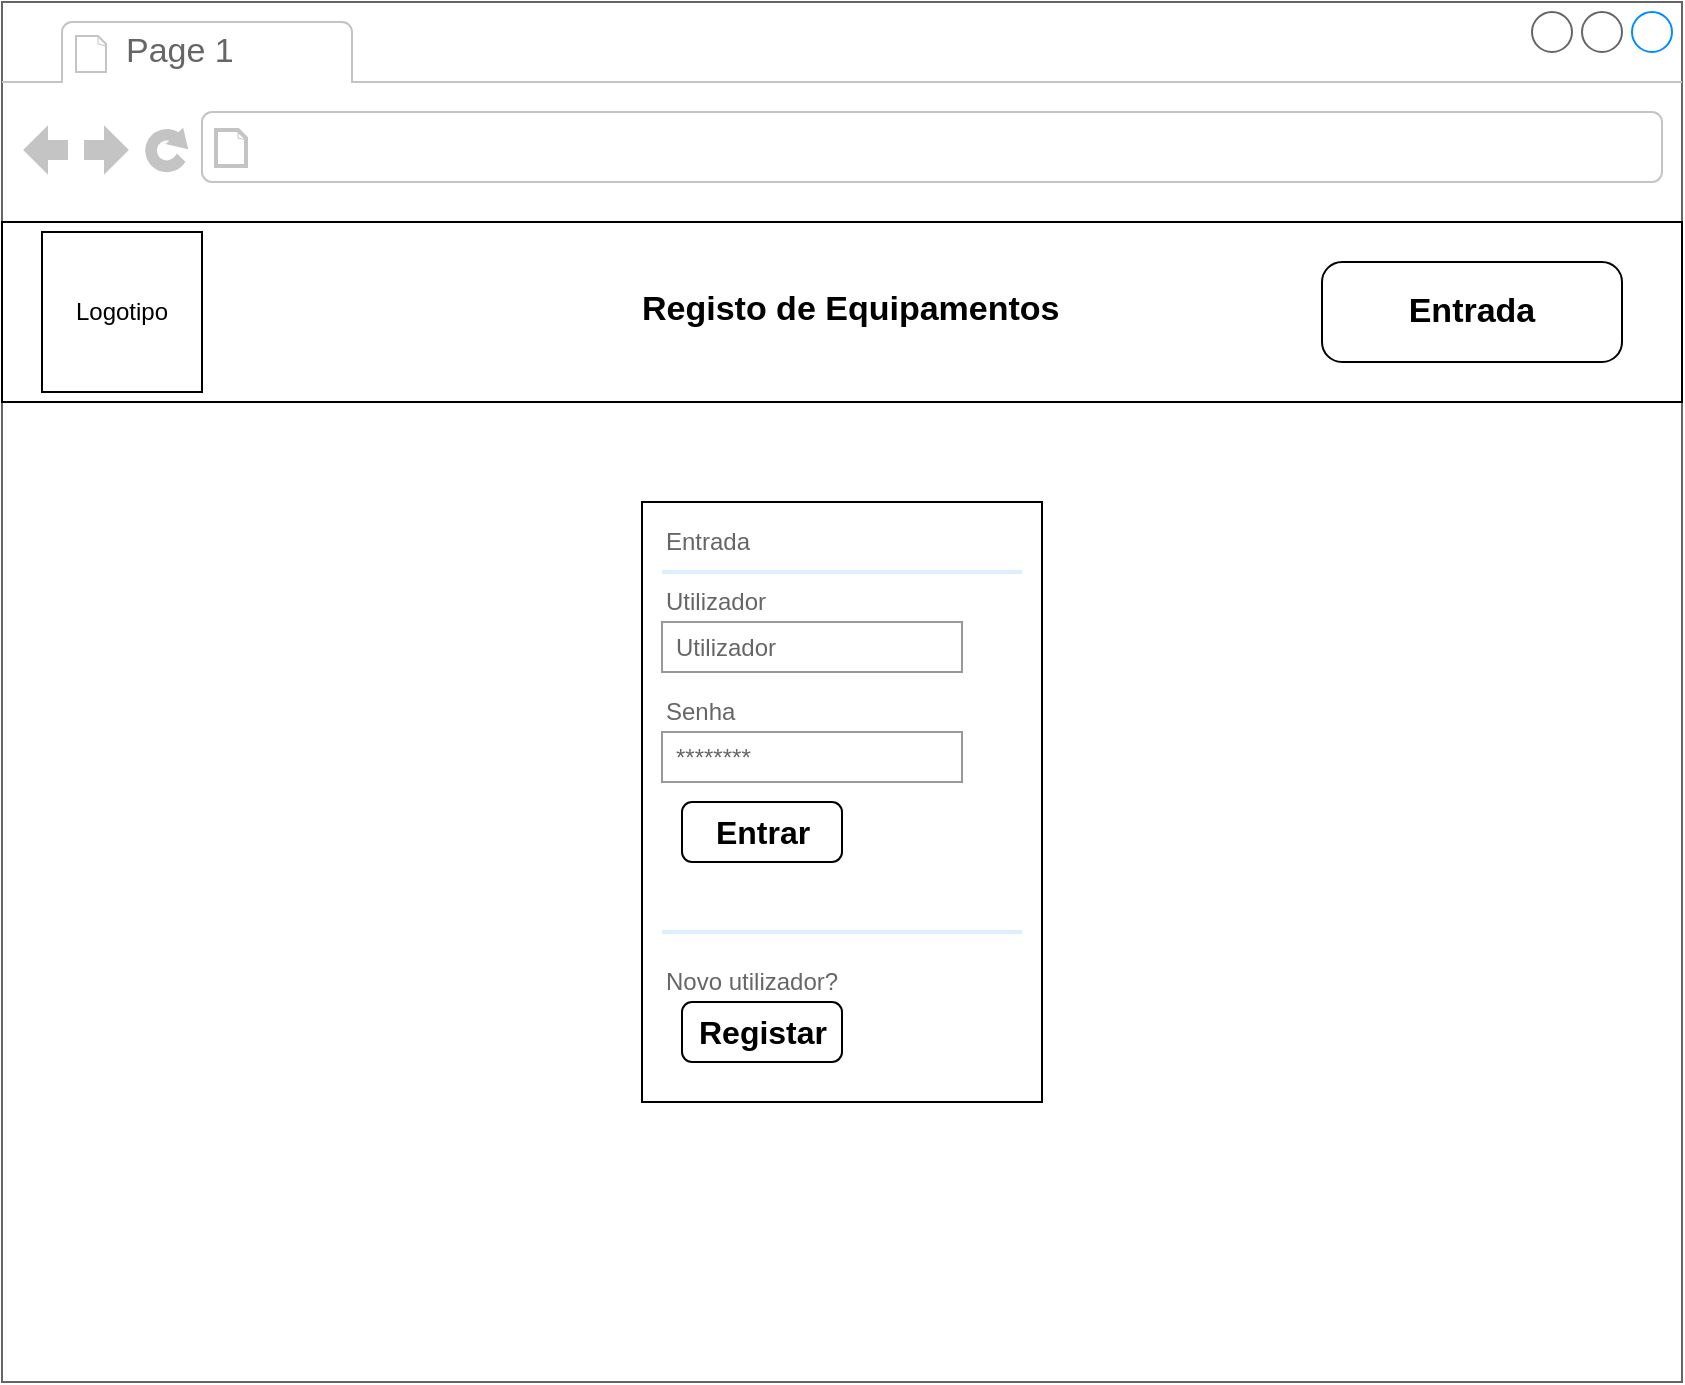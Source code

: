 <mxfile version="16.5.1" type="device" pages="9"><diagram id="k5cEnjSQ6e4Gy3QwPMUJ" name="Login"><mxGraphModel dx="1422" dy="857" grid="1" gridSize="10" guides="1" tooltips="1" connect="1" arrows="1" fold="1" page="1" pageScale="1" pageWidth="827" pageHeight="1169" math="0" shadow="0"><root><mxCell id="0"/><mxCell id="1" parent="0"/><mxCell id="uwnP84MWY7_IWwlTojjk-1" value="" style="strokeWidth=1;shadow=0;dashed=0;align=center;html=1;shape=mxgraph.mockup.containers.browserWindow;rSize=0;strokeColor=#666666;strokeColor2=#008cff;strokeColor3=#c4c4c4;mainText=,;recursiveResize=0;" parent="1" vertex="1"><mxGeometry y="100" width="840" height="690" as="geometry"/></mxCell><mxCell id="uwnP84MWY7_IWwlTojjk-2" value="Page 1" style="strokeWidth=1;shadow=0;dashed=0;align=center;html=1;shape=mxgraph.mockup.containers.anchor;fontSize=17;fontColor=#666666;align=left;" parent="uwnP84MWY7_IWwlTojjk-1" vertex="1"><mxGeometry x="60" y="12" width="110" height="26" as="geometry"/></mxCell><mxCell id="uwnP84MWY7_IWwlTojjk-3" value="" style="strokeWidth=1;shadow=0;dashed=0;align=center;html=1;shape=mxgraph.mockup.containers.anchor;rSize=0;fontSize=17;fontColor=#666666;align=left;" parent="uwnP84MWY7_IWwlTojjk-1" vertex="1"><mxGeometry x="130" y="60" width="250" height="26" as="geometry"/></mxCell><mxCell id="uwnP84MWY7_IWwlTojjk-4" value="" style="strokeWidth=1;shadow=0;dashed=0;align=center;html=1;shape=mxgraph.mockup.forms.rrect;rSize=0;fillColor=none;" parent="uwnP84MWY7_IWwlTojjk-1" vertex="1"><mxGeometry x="320" y="250" width="200" height="300" as="geometry"/></mxCell><mxCell id="uwnP84MWY7_IWwlTojjk-5" value="Entrada" style="strokeWidth=1;shadow=0;dashed=0;align=center;html=1;shape=mxgraph.mockup.forms.anchor;fontSize=12;fontColor=#666666;align=left;resizeWidth=1;spacingLeft=0;" parent="uwnP84MWY7_IWwlTojjk-4" vertex="1"><mxGeometry width="100" height="20" relative="1" as="geometry"><mxPoint x="10" y="10" as="offset"/></mxGeometry></mxCell><mxCell id="uwnP84MWY7_IWwlTojjk-6" value="" style="shape=line;strokeColor=#ddeeff;strokeWidth=2;html=1;resizeWidth=1;" parent="uwnP84MWY7_IWwlTojjk-4" vertex="1"><mxGeometry width="180" height="10" relative="1" as="geometry"><mxPoint x="10" y="30" as="offset"/></mxGeometry></mxCell><mxCell id="uwnP84MWY7_IWwlTojjk-7" value="Utilizador" style="strokeWidth=1;shadow=0;dashed=0;align=center;html=1;shape=mxgraph.mockup.forms.anchor;fontSize=12;fontColor=#666666;align=left;resizeWidth=1;spacingLeft=0;" parent="uwnP84MWY7_IWwlTojjk-4" vertex="1"><mxGeometry width="100" height="20" relative="1" as="geometry"><mxPoint x="10" y="40" as="offset"/></mxGeometry></mxCell><mxCell id="uwnP84MWY7_IWwlTojjk-8" value="Utilizador" style="strokeWidth=1;shadow=0;dashed=0;align=center;html=1;shape=mxgraph.mockup.forms.rrect;rSize=0;strokeColor=#999999;fontColor=#666666;align=left;spacingLeft=5;resizeWidth=1;" parent="uwnP84MWY7_IWwlTojjk-4" vertex="1"><mxGeometry width="150" height="25" relative="1" as="geometry"><mxPoint x="10" y="60" as="offset"/></mxGeometry></mxCell><mxCell id="uwnP84MWY7_IWwlTojjk-9" value="Senha" style="strokeWidth=1;shadow=0;dashed=0;align=center;html=1;shape=mxgraph.mockup.forms.anchor;fontSize=12;fontColor=#666666;align=left;resizeWidth=1;spacingLeft=0;" parent="uwnP84MWY7_IWwlTojjk-4" vertex="1"><mxGeometry width="100" height="20" relative="1" as="geometry"><mxPoint x="10" y="95" as="offset"/></mxGeometry></mxCell><mxCell id="uwnP84MWY7_IWwlTojjk-10" value="********" style="strokeWidth=1;shadow=0;dashed=0;align=center;html=1;shape=mxgraph.mockup.forms.rrect;rSize=0;strokeColor=#999999;fontColor=#666666;align=left;spacingLeft=5;resizeWidth=1;" parent="uwnP84MWY7_IWwlTojjk-4" vertex="1"><mxGeometry width="150" height="25" relative="1" as="geometry"><mxPoint x="10" y="115" as="offset"/></mxGeometry></mxCell><mxCell id="uwnP84MWY7_IWwlTojjk-11" value="Entrar" style="strokeWidth=1;shadow=0;dashed=0;align=center;html=1;shape=mxgraph.mockup.forms.rrect;rSize=5;fillColor=none;fontSize=16;fontStyle=1;" parent="uwnP84MWY7_IWwlTojjk-4" vertex="1"><mxGeometry y="1" width="80" height="30" relative="1" as="geometry"><mxPoint x="20" y="-150" as="offset"/></mxGeometry></mxCell><mxCell id="uwnP84MWY7_IWwlTojjk-12" value="Esqueceu-se da senha?" style="strokeWidth=1;shadow=0;dashed=0;align=center;html=1;shape=mxgraph.mockup.forms.anchor;fontSize=12;fontColor=#ffffff;align=left;spacingLeft=0;fontStyle=4;resizeWidth=1;fillColor=#e51400;strokeColor=#B20000;" parent="uwnP84MWY7_IWwlTojjk-4" vertex="1"><mxGeometry y="1" width="150" height="20" relative="1" as="geometry"><mxPoint x="10" y="-110" as="offset"/></mxGeometry></mxCell><mxCell id="uwnP84MWY7_IWwlTojjk-13" value="" style="shape=line;strokeColor=#ddeeff;strokeWidth=2;html=1;resizeWidth=1;" parent="uwnP84MWY7_IWwlTojjk-4" vertex="1"><mxGeometry y="1" width="180" height="10" relative="1" as="geometry"><mxPoint x="10" y="-90" as="offset"/></mxGeometry></mxCell><mxCell id="uwnP84MWY7_IWwlTojjk-14" value="Novo utilizador?" style="strokeWidth=1;shadow=0;dashed=0;align=center;html=1;shape=mxgraph.mockup.forms.anchor;fontSize=12;fontColor=#666666;align=left;spacingLeft=0;resizeWidth=1;" parent="uwnP84MWY7_IWwlTojjk-4" vertex="1"><mxGeometry y="1" width="150" height="20" relative="1" as="geometry"><mxPoint x="10" y="-70" as="offset"/></mxGeometry></mxCell><mxCell id="uwnP84MWY7_IWwlTojjk-15" value="Registar" style="strokeWidth=1;shadow=0;dashed=0;align=center;html=1;shape=mxgraph.mockup.forms.rrect;rSize=5;fillColor=none;fontSize=16;fontStyle=1;" parent="uwnP84MWY7_IWwlTojjk-4" vertex="1"><mxGeometry y="1" width="80" height="30" relative="1" as="geometry"><mxPoint x="20" y="-50" as="offset"/></mxGeometry></mxCell><mxCell id="uwnP84MWY7_IWwlTojjk-16" value="" style="rounded=0;whiteSpace=wrap;html=1;fillColor=none;" parent="uwnP84MWY7_IWwlTojjk-1" vertex="1"><mxGeometry y="110" width="840" height="90" as="geometry"/></mxCell><mxCell id="uwnP84MWY7_IWwlTojjk-17" value="&lt;span&gt;Logotipo&lt;/span&gt;" style="whiteSpace=wrap;html=1;aspect=fixed;" parent="uwnP84MWY7_IWwlTojjk-1" vertex="1"><mxGeometry x="20" y="115" width="80" height="80" as="geometry"/></mxCell><mxCell id="uwnP84MWY7_IWwlTojjk-18" value="Entrada" style="strokeWidth=1;shadow=0;dashed=0;align=center;html=1;shape=mxgraph.mockup.buttons.button;mainText=;buttonStyle=round;fontSize=17;fontStyle=1;fillColor=none;whiteSpace=wrap;strokeColor=default;" parent="uwnP84MWY7_IWwlTojjk-1" vertex="1"><mxGeometry x="660" y="130" width="150" height="50" as="geometry"/></mxCell><mxCell id="uwnP84MWY7_IWwlTojjk-19" value="Registo de Equipamentos" style="strokeWidth=1;shadow=0;dashed=0;align=center;html=1;shape=mxgraph.mockup.text.textBox;align=left;fontSize=17;spacingLeft=4;spacingTop=-3;mainText=;fillColor=none;fontStyle=1;strokeColor=none;" parent="uwnP84MWY7_IWwlTojjk-1" vertex="1"><mxGeometry x="314" y="140" width="200" height="30" as="geometry"/></mxCell></root></mxGraphModel></diagram><diagram id="Wx5xSgmUzD5ViB7dFwEJ" name="Registo Utilizador"><mxGraphModel dx="1422" dy="857" grid="1" gridSize="10" guides="1" tooltips="1" connect="1" arrows="1" fold="1" page="1" pageScale="1" pageWidth="827" pageHeight="1169" math="0" shadow="0"><root><mxCell id="LICcA8IQpAdVP6E-E25b-0"/><mxCell id="LICcA8IQpAdVP6E-E25b-1" parent="LICcA8IQpAdVP6E-E25b-0"/><mxCell id="LICcA8IQpAdVP6E-E25b-2" value="" style="strokeWidth=1;shadow=0;dashed=0;align=center;html=1;shape=mxgraph.mockup.containers.browserWindow;rSize=0;strokeColor=#666666;strokeColor2=#008cff;strokeColor3=#c4c4c4;mainText=,;recursiveResize=0;" parent="LICcA8IQpAdVP6E-E25b-1" vertex="1"><mxGeometry y="90" width="840" height="690" as="geometry"/></mxCell><mxCell id="LICcA8IQpAdVP6E-E25b-3" value="Page 1" style="strokeWidth=1;shadow=0;dashed=0;align=center;html=1;shape=mxgraph.mockup.containers.anchor;fontSize=17;fontColor=#666666;align=left;" parent="LICcA8IQpAdVP6E-E25b-2" vertex="1"><mxGeometry x="60" y="12" width="110" height="26" as="geometry"/></mxCell><mxCell id="LICcA8IQpAdVP6E-E25b-4" value="" style="strokeWidth=1;shadow=0;dashed=0;align=center;html=1;shape=mxgraph.mockup.containers.anchor;rSize=0;fontSize=17;fontColor=#666666;align=left;" parent="LICcA8IQpAdVP6E-E25b-2" vertex="1"><mxGeometry x="130" y="60" width="250" height="26" as="geometry"/></mxCell><mxCell id="LICcA8IQpAdVP6E-E25b-5" value="" style="rounded=0;whiteSpace=wrap;html=1;fillColor=none;" parent="LICcA8IQpAdVP6E-E25b-2" vertex="1"><mxGeometry y="110" width="840" height="90" as="geometry"/></mxCell><mxCell id="LICcA8IQpAdVP6E-E25b-6" value="&lt;span&gt;Logotipo&lt;/span&gt;" style="whiteSpace=wrap;html=1;aspect=fixed;" parent="LICcA8IQpAdVP6E-E25b-2" vertex="1"><mxGeometry x="20" y="115" width="80" height="80" as="geometry"/></mxCell><mxCell id="LICcA8IQpAdVP6E-E25b-7" value="Registo de Equipamentos" style="strokeWidth=1;shadow=0;dashed=0;align=center;html=1;shape=mxgraph.mockup.text.textBox;align=left;fontSize=17;spacingLeft=4;spacingTop=-3;mainText=;fillColor=none;fontStyle=1;strokeColor=none;" parent="LICcA8IQpAdVP6E-E25b-2" vertex="1"><mxGeometry x="314" y="140" width="200" height="30" as="geometry"/></mxCell><mxCell id="LICcA8IQpAdVP6E-E25b-8" value="Adicionar" style="strokeWidth=1;shadow=0;dashed=0;align=center;html=1;shape=mxgraph.mockup.buttons.button;mainText=;buttonStyle=round;fontSize=17;fontStyle=1;fillColor=none;whiteSpace=wrap;" parent="LICcA8IQpAdVP6E-E25b-2" vertex="1"><mxGeometry x="245" y="550" width="130" height="30" as="geometry"/></mxCell><mxCell id="LICcA8IQpAdVP6E-E25b-9" value="&lt;b&gt;&lt;font style=&quot;font-size: 26px&quot;&gt;Registo de Utilizador&lt;/font&gt;&lt;/b&gt;" style="strokeWidth=1;shadow=0;dashed=0;align=center;html=1;shape=mxgraph.mockup.text.textBox;fontColor=#666666;align=left;fontSize=17;spacingLeft=4;spacingTop=-3;strokeColor=none;mainText=;fillColor=default;gradientColor=#ffffff;" parent="LICcA8IQpAdVP6E-E25b-2" vertex="1"><mxGeometry x="290" y="220" width="320" height="30" as="geometry"/></mxCell><mxCell id="LICcA8IQpAdVP6E-E25b-10" value="Cancelar" style="strokeWidth=1;shadow=0;dashed=0;align=center;html=1;shape=mxgraph.mockup.buttons.button;mainText=;buttonStyle=round;fontSize=17;fontStyle=1;fillColor=none;whiteSpace=wrap;" parent="LICcA8IQpAdVP6E-E25b-2" vertex="1"><mxGeometry x="470" y="550" width="130" height="30" as="geometry"/></mxCell><mxCell id="LICcA8IQpAdVP6E-E25b-11" value="Nome Completo" style="strokeWidth=1;shadow=0;dashed=0;align=center;html=1;shape=mxgraph.mockup.text.textBox;fontColor=#666666;align=left;fontSize=17;spacingLeft=4;spacingTop=-3;strokeColor=none;mainText=;fillColor=default;gradientColor=#ffffff;fontStyle=1" parent="LICcA8IQpAdVP6E-E25b-2" vertex="1"><mxGeometry x="220" y="280" width="130" height="30" as="geometry"/></mxCell><mxCell id="LICcA8IQpAdVP6E-E25b-12" value="Nome completo do utilizador" style="strokeWidth=1;shadow=0;dashed=0;align=center;html=1;shape=mxgraph.mockup.text.textBox;fontColor=#666666;align=left;fontSize=17;spacingLeft=4;spacingTop=-3;strokeColor=#666666;mainText=;fillColor=default;gradientColor=#ffffff;" parent="LICcA8IQpAdVP6E-E25b-2" vertex="1"><mxGeometry x="364" y="280" width="346" height="30" as="geometry"/></mxCell><mxCell id="LICcA8IQpAdVP6E-E25b-13" value="Utilizador" style="strokeWidth=1;shadow=0;dashed=0;align=center;html=1;shape=mxgraph.mockup.text.textBox;fontColor=#666666;align=left;fontSize=17;spacingLeft=4;spacingTop=-3;strokeColor=none;mainText=;fillColor=default;gradientColor=#ffffff;fontStyle=1" parent="LICcA8IQpAdVP6E-E25b-2" vertex="1"><mxGeometry x="270" y="320" width="80" height="30" as="geometry"/></mxCell><mxCell id="LICcA8IQpAdVP6E-E25b-14" value="Utilizador" style="strokeWidth=1;shadow=0;dashed=0;align=center;html=1;shape=mxgraph.mockup.text.textBox;fontColor=#666666;align=left;fontSize=17;spacingLeft=4;spacingTop=-3;strokeColor=#666666;mainText=;fillColor=default;gradientColor=#ffffff;" parent="LICcA8IQpAdVP6E-E25b-2" vertex="1"><mxGeometry x="364" y="320" width="150" height="30" as="geometry"/></mxCell><mxCell id="LICcA8IQpAdVP6E-E25b-15" value="Email" style="strokeWidth=1;shadow=0;dashed=0;align=center;html=1;shape=mxgraph.mockup.text.textBox;fontColor=#666666;align=left;fontSize=17;spacingLeft=4;spacingTop=-3;strokeColor=none;mainText=;fillColor=default;gradientColor=#ffffff;fontStyle=1" parent="LICcA8IQpAdVP6E-E25b-2" vertex="1"><mxGeometry x="290" y="360" width="60" height="30" as="geometry"/></mxCell><mxCell id="LICcA8IQpAdVP6E-E25b-16" value="email@empresa.pt" style="strokeWidth=1;shadow=0;dashed=0;align=center;html=1;shape=mxgraph.mockup.text.textBox;fontColor=#666666;align=left;fontSize=17;spacingLeft=4;spacingTop=-3;strokeColor=#666666;mainText=;fillColor=default;gradientColor=#ffffff;" parent="LICcA8IQpAdVP6E-E25b-2" vertex="1"><mxGeometry x="364" y="360" width="346" height="30" as="geometry"/></mxCell><mxCell id="LICcA8IQpAdVP6E-E25b-17" value="Senha" style="strokeWidth=1;shadow=0;dashed=0;align=center;html=1;shape=mxgraph.mockup.text.textBox;fontColor=#666666;align=left;fontSize=17;spacingLeft=4;spacingTop=-3;strokeColor=none;mainText=;fillColor=default;gradientColor=#ffffff;fontStyle=1" parent="LICcA8IQpAdVP6E-E25b-2" vertex="1"><mxGeometry x="290" y="400" width="60" height="30" as="geometry"/></mxCell><mxCell id="LICcA8IQpAdVP6E-E25b-18" value="********" style="strokeWidth=1;shadow=0;dashed=0;align=center;html=1;shape=mxgraph.mockup.forms.pwField;strokeColor=#999999;mainText=;align=left;fontColor=#666666;fontSize=17;spacingLeft=3;fillColor=default;gradientColor=#ffffff;" parent="LICcA8IQpAdVP6E-E25b-2" vertex="1"><mxGeometry x="364" y="400" width="150" height="30" as="geometry"/></mxCell><mxCell id="LICcA8IQpAdVP6E-E25b-19" value="********" style="strokeWidth=1;shadow=0;dashed=0;align=center;html=1;shape=mxgraph.mockup.forms.pwField;strokeColor=#999999;mainText=;align=left;fontColor=#666666;fontSize=17;spacingLeft=3;fillColor=default;gradientColor=#ffffff;" parent="LICcA8IQpAdVP6E-E25b-2" vertex="1"><mxGeometry x="364" y="440" width="150" height="30" as="geometry"/></mxCell><mxCell id="LICcA8IQpAdVP6E-E25b-20" value="ConfirmarSenha" style="strokeWidth=1;shadow=0;dashed=0;align=center;html=1;shape=mxgraph.mockup.text.textBox;fontColor=#666666;align=left;fontSize=17;spacingLeft=4;spacingTop=-3;strokeColor=none;mainText=;fillColor=default;gradientColor=#ffffff;fontStyle=1" parent="LICcA8IQpAdVP6E-E25b-2" vertex="1"><mxGeometry x="210" y="440" width="140" height="30" as="geometry"/></mxCell><mxCell id="girHDFffAecEJEZHUUdC-0" value="Administrador" style="strokeWidth=1;shadow=0;dashed=0;align=center;html=1;shape=mxgraph.mockup.text.textBox;fontColor=#666666;align=left;fontSize=17;spacingLeft=4;spacingTop=-3;strokeColor=none;mainText=" vertex="1" parent="LICcA8IQpAdVP6E-E25b-2"><mxGeometry x="630" y="160" width="150" height="30" as="geometry"/></mxCell><mxCell id="girHDFffAecEJEZHUUdC-1" value="" style="shape=actor;whiteSpace=wrap;html=1;" vertex="1" parent="LICcA8IQpAdVP6E-E25b-2"><mxGeometry x="760" y="120" width="40" height="60" as="geometry"/></mxCell><mxCell id="girHDFffAecEJEZHUUdC-2" value="&lt;b&gt;Vicente Alves&lt;/b&gt;" style="strokeWidth=1;shadow=0;dashed=0;align=center;html=1;shape=mxgraph.mockup.text.textBox;fontColor=#666666;align=left;fontSize=17;spacingLeft=4;spacingTop=-3;strokeColor=none;mainText=" vertex="1" parent="LICcA8IQpAdVP6E-E25b-2"><mxGeometry x="620" y="135" width="130" height="30" as="geometry"/></mxCell></root></mxGraphModel></diagram><diagram id="fMWVx7WwsELMIqz5T-LT" name="Ecrã Administrador"><mxGraphModel dx="1422" dy="857" grid="1" gridSize="10" guides="1" tooltips="1" connect="1" arrows="1" fold="1" page="1" pageScale="1" pageWidth="827" pageHeight="1169" math="0" shadow="0"><root><mxCell id="FyByMY5VBVf5EMuq0fkV-0"/><mxCell id="FyByMY5VBVf5EMuq0fkV-1" parent="FyByMY5VBVf5EMuq0fkV-0"/><mxCell id="FyByMY5VBVf5EMuq0fkV-2" value="" style="strokeWidth=1;shadow=0;dashed=0;align=center;html=1;shape=mxgraph.mockup.containers.browserWindow;rSize=0;strokeColor=#666666;strokeColor2=#008cff;strokeColor3=#c4c4c4;mainText=,;recursiveResize=0;" parent="FyByMY5VBVf5EMuq0fkV-1" vertex="1"><mxGeometry y="100" width="840" height="690" as="geometry"/></mxCell><mxCell id="FyByMY5VBVf5EMuq0fkV-3" value="Page 1" style="strokeWidth=1;shadow=0;dashed=0;align=center;html=1;shape=mxgraph.mockup.containers.anchor;fontSize=17;fontColor=#666666;align=left;" parent="FyByMY5VBVf5EMuq0fkV-2" vertex="1"><mxGeometry x="60" y="12" width="110" height="26" as="geometry"/></mxCell><mxCell id="FyByMY5VBVf5EMuq0fkV-4" value="" style="strokeWidth=1;shadow=0;dashed=0;align=center;html=1;shape=mxgraph.mockup.containers.anchor;rSize=0;fontSize=17;fontColor=#666666;align=left;" parent="FyByMY5VBVf5EMuq0fkV-2" vertex="1"><mxGeometry x="130" y="60" width="250" height="26" as="geometry"/></mxCell><mxCell id="FyByMY5VBVf5EMuq0fkV-5" value="" style="rounded=0;whiteSpace=wrap;html=1;fillColor=none;" parent="FyByMY5VBVf5EMuq0fkV-2" vertex="1"><mxGeometry y="110" width="840" height="90" as="geometry"/></mxCell><mxCell id="FyByMY5VBVf5EMuq0fkV-6" value="&lt;span&gt;Logotipo&lt;/span&gt;" style="whiteSpace=wrap;html=1;aspect=fixed;" parent="FyByMY5VBVf5EMuq0fkV-2" vertex="1"><mxGeometry x="20" y="115" width="80" height="80" as="geometry"/></mxCell><mxCell id="FyByMY5VBVf5EMuq0fkV-8" value="Registo de Equipamentos" style="strokeWidth=1;shadow=0;dashed=0;align=center;html=1;shape=mxgraph.mockup.text.textBox;align=left;fontSize=17;spacingLeft=4;spacingTop=-3;mainText=;fillColor=none;fontStyle=1;strokeColor=none;" parent="FyByMY5VBVf5EMuq0fkV-2" vertex="1"><mxGeometry x="314" y="140" width="200" height="30" as="geometry"/></mxCell><mxCell id="FyByMY5VBVf5EMuq0fkV-9" value="Equipamento" style="strokeWidth=1;shadow=0;dashed=0;align=center;html=1;shape=mxgraph.mockup.buttons.button;mainText=;buttonStyle=round;fontSize=17;fontStyle=1;fillColor=none;whiteSpace=wrap;" parent="FyByMY5VBVf5EMuq0fkV-2" vertex="1"><mxGeometry x="184" y="200" width="150" height="50" as="geometry"/></mxCell><mxCell id="FyByMY5VBVf5EMuq0fkV-10" value="Utilizadores" style="strokeWidth=1;shadow=0;dashed=0;align=center;html=1;shape=mxgraph.mockup.buttons.button;mainText=;buttonStyle=round;fontSize=17;fontStyle=1;fillColor=none;whiteSpace=wrap;" parent="FyByMY5VBVf5EMuq0fkV-2" vertex="1"><mxGeometry x="339" y="200" width="150" height="50" as="geometry"/></mxCell><mxCell id="FyByMY5VBVf5EMuq0fkV-11" value="Empréstimos" style="strokeWidth=1;shadow=0;dashed=0;align=center;html=1;shape=mxgraph.mockup.buttons.button;mainText=;buttonStyle=round;fontSize=17;fontStyle=1;fillColor=none;whiteSpace=wrap;" parent="FyByMY5VBVf5EMuq0fkV-2" vertex="1"><mxGeometry x="500" y="200" width="150" height="50" as="geometry"/></mxCell><mxCell id="-Rmj2yxbCwKqcDNuNiS1-0" value="Administrador" style="strokeWidth=1;shadow=0;dashed=0;align=center;html=1;shape=mxgraph.mockup.text.textBox;fontColor=#666666;align=left;fontSize=17;spacingLeft=4;spacingTop=-3;strokeColor=none;mainText=" vertex="1" parent="FyByMY5VBVf5EMuq0fkV-2"><mxGeometry x="630" y="160" width="150" height="30" as="geometry"/></mxCell><mxCell id="-Rmj2yxbCwKqcDNuNiS1-1" value="" style="shape=actor;whiteSpace=wrap;html=1;" vertex="1" parent="FyByMY5VBVf5EMuq0fkV-2"><mxGeometry x="760" y="120" width="40" height="60" as="geometry"/></mxCell><mxCell id="-Rmj2yxbCwKqcDNuNiS1-2" value="&lt;b&gt;Vicente Alves&lt;/b&gt;" style="strokeWidth=1;shadow=0;dashed=0;align=center;html=1;shape=mxgraph.mockup.text.textBox;fontColor=#666666;align=left;fontSize=17;spacingLeft=4;spacingTop=-3;strokeColor=none;mainText=" vertex="1" parent="FyByMY5VBVf5EMuq0fkV-2"><mxGeometry x="620" y="135" width="130" height="30" as="geometry"/></mxCell></root></mxGraphModel></diagram><diagram id="AYJv2ENy3r9Cp9g400f6" name="Gestão Equipamento"><mxGraphModel dx="1422" dy="857" grid="1" gridSize="10" guides="1" tooltips="1" connect="1" arrows="1" fold="1" page="1" pageScale="1" pageWidth="827" pageHeight="1169" math="0" shadow="0"><root><mxCell id="qqlNpGwIbKuhpwMPNjZj-0"/><mxCell id="qqlNpGwIbKuhpwMPNjZj-1" parent="qqlNpGwIbKuhpwMPNjZj-0"/><mxCell id="qqlNpGwIbKuhpwMPNjZj-2" value="" style="strokeWidth=1;shadow=0;dashed=0;align=center;html=1;shape=mxgraph.mockup.containers.browserWindow;rSize=0;strokeColor=#666666;strokeColor2=#008cff;strokeColor3=#c4c4c4;mainText=,;recursiveResize=0;" parent="qqlNpGwIbKuhpwMPNjZj-1" vertex="1"><mxGeometry y="90" width="840" height="690" as="geometry"/></mxCell><mxCell id="qqlNpGwIbKuhpwMPNjZj-3" value="Page 1" style="strokeWidth=1;shadow=0;dashed=0;align=center;html=1;shape=mxgraph.mockup.containers.anchor;fontSize=17;fontColor=#666666;align=left;" parent="qqlNpGwIbKuhpwMPNjZj-2" vertex="1"><mxGeometry x="60" y="12" width="110" height="26" as="geometry"/></mxCell><mxCell id="qqlNpGwIbKuhpwMPNjZj-4" value="" style="strokeWidth=1;shadow=0;dashed=0;align=center;html=1;shape=mxgraph.mockup.containers.anchor;rSize=0;fontSize=17;fontColor=#666666;align=left;" parent="qqlNpGwIbKuhpwMPNjZj-2" vertex="1"><mxGeometry x="130" y="60" width="250" height="26" as="geometry"/></mxCell><mxCell id="qqlNpGwIbKuhpwMPNjZj-5" value="" style="rounded=0;whiteSpace=wrap;html=1;fillColor=none;" parent="qqlNpGwIbKuhpwMPNjZj-2" vertex="1"><mxGeometry y="110" width="840" height="90" as="geometry"/></mxCell><mxCell id="qqlNpGwIbKuhpwMPNjZj-6" value="&lt;span&gt;Logotipo&lt;/span&gt;" style="whiteSpace=wrap;html=1;aspect=fixed;" parent="qqlNpGwIbKuhpwMPNjZj-2" vertex="1"><mxGeometry x="20" y="115" width="80" height="80" as="geometry"/></mxCell><mxCell id="qqlNpGwIbKuhpwMPNjZj-7" value="Registo de Equipamentos" style="strokeWidth=1;shadow=0;dashed=0;align=center;html=1;shape=mxgraph.mockup.text.textBox;align=left;fontSize=17;spacingLeft=4;spacingTop=-3;mainText=;fillColor=none;fontStyle=1;strokeColor=none;" parent="qqlNpGwIbKuhpwMPNjZj-2" vertex="1"><mxGeometry x="314" y="140" width="200" height="30" as="geometry"/></mxCell><mxCell id="qqlNpGwIbKuhpwMPNjZj-8" value="&lt;table cellpadding=&quot;4&quot; cellspacing=&quot;0&quot; border=&quot;1&quot; style=&quot;font-size: 1em ; width: 100% ; height: 100%&quot;&gt;&lt;tbody&gt;&lt;tr&gt;&lt;th&gt;Tipo&lt;/th&gt;&lt;th&gt;Marca&lt;/th&gt;&lt;/tr&gt;&lt;tr&gt;&lt;td&gt;SWITCH&lt;/td&gt;&lt;td&gt;HP&lt;/td&gt;&lt;/tr&gt;&lt;tr&gt;&lt;td&gt;PC&lt;br&gt;&lt;/td&gt;&lt;td&gt;DELL&lt;/td&gt;&lt;/tr&gt;&lt;/tbody&gt;&lt;/table&gt; " style="verticalAlign=top;align=left;overflow=fill;fontSize=12;fontFamily=Helvetica;html=1;strokeColor=default;fillColor=default;gradientColor=#ffffff;" parent="qqlNpGwIbKuhpwMPNjZj-2" vertex="1"><mxGeometry x="50" y="260" width="210" height="80" as="geometry"/></mxCell><mxCell id="qqlNpGwIbKuhpwMPNjZj-9" value="&lt;table cellpadding=&quot;4&quot; cellspacing=&quot;0&quot; border=&quot;1&quot; style=&quot;font-size: 1em ; width: 100% ; height: 100%&quot;&gt;&lt;tbody&gt;&lt;tr&gt;&lt;th&gt;Modelo&lt;/th&gt;&lt;th&gt;Numero de Série&lt;/th&gt;&lt;/tr&gt;&lt;tr&gt;&lt;td&gt;8212z&lt;/td&gt;&lt;td&gt;5624857562&lt;/td&gt;&lt;/tr&gt;&lt;tr&gt;&lt;td&gt;Optiplex 3010&lt;/td&gt;&lt;td&gt;KMDDF568&lt;/td&gt;&lt;/tr&gt;&lt;/tbody&gt;&lt;/table&gt; " style="verticalAlign=top;align=left;overflow=fill;fontSize=12;fontFamily=Helvetica;html=1;strokeColor=default;fillColor=default;gradientColor=#ffffff;" parent="qqlNpGwIbKuhpwMPNjZj-2" vertex="1"><mxGeometry x="250" y="260" width="200" height="80" as="geometry"/></mxCell><mxCell id="qqlNpGwIbKuhpwMPNjZj-10" value="&lt;table cellpadding=&quot;4&quot; cellspacing=&quot;0&quot; border=&quot;1&quot; style=&quot;font-size: 1em ; width: 100% ; height: 100%&quot;&gt;&lt;tbody&gt;&lt;tr&gt;&lt;th&gt;MAC&lt;/th&gt;&lt;th&gt;IP&lt;br&gt;&lt;/th&gt;&lt;/tr&gt;&lt;tr&gt;&lt;td&gt;AB:CD:EE:FD:CD:E0&lt;/td&gt;&lt;td&gt;192.168.0.254&lt;/td&gt;&lt;/tr&gt;&lt;tr&gt;&lt;td&gt;BF:ED:78:5D:3A:FF&lt;/td&gt;&lt;td&gt;192.168.0.10&lt;/td&gt;&lt;/tr&gt;&lt;/tbody&gt;&lt;/table&gt; " style="verticalAlign=top;align=left;overflow=fill;fontSize=12;fontFamily=Helvetica;html=1;strokeColor=default;fillColor=default;gradientColor=#ffffff;" parent="qqlNpGwIbKuhpwMPNjZj-2" vertex="1"><mxGeometry x="440" y="260" width="220" height="80" as="geometry"/></mxCell><mxCell id="qqlNpGwIbKuhpwMPNjZj-11" value="&lt;table cellpadding=&quot;4&quot; cellspacing=&quot;0&quot; border=&quot;1&quot; style=&quot;font-size: 1em ; width: 100% ; height: 100%&quot;&gt;&lt;tbody&gt;&lt;tr&gt;&lt;th&gt;Utilizador&lt;/th&gt;&lt;th&gt;&lt;br&gt;&lt;/th&gt;&lt;/tr&gt;&lt;tr&gt;&lt;td&gt;Administrador&lt;/td&gt;&lt;td&gt;&lt;br&gt;&lt;/td&gt;&lt;/tr&gt;&lt;tr&gt;&lt;td&gt;Utilizador&lt;/td&gt;&lt;td&gt;&lt;br&gt;&lt;/td&gt;&lt;/tr&gt;&lt;/tbody&gt;&lt;/table&gt; " style="verticalAlign=top;align=left;overflow=fill;fontSize=12;fontFamily=Helvetica;html=1;strokeColor=default;fillColor=default;gradientColor=#ffffff;" parent="qqlNpGwIbKuhpwMPNjZj-2" vertex="1"><mxGeometry x="650" y="260" width="80" height="80" as="geometry"/></mxCell><mxCell id="qqlNpGwIbKuhpwMPNjZj-12" value="Adicionar" style="strokeWidth=1;shadow=0;dashed=0;align=center;html=1;shape=mxgraph.mockup.buttons.button;mainText=;buttonStyle=round;fontSize=17;fontStyle=1;fillColor=none;whiteSpace=wrap;" parent="qqlNpGwIbKuhpwMPNjZj-2" vertex="1"><mxGeometry x="50" y="220" width="130" height="30" as="geometry"/></mxCell><mxCell id="qqlNpGwIbKuhpwMPNjZj-13" value="" style="strokeColor=#999999;verticalLabelPosition=bottom;shadow=0;dashed=0;verticalAlign=top;strokeWidth=2;html=1;shape=mxgraph.mockup.misc.editIcon;fillColor=default;gradientColor=#ffffff;" parent="qqlNpGwIbKuhpwMPNjZj-2" vertex="1"><mxGeometry x="740" y="290" width="20" height="20" as="geometry"/></mxCell><mxCell id="qqlNpGwIbKuhpwMPNjZj-14" value="" style="strokeColor=#999999;verticalLabelPosition=bottom;shadow=0;dashed=0;verticalAlign=top;strokeWidth=2;html=1;shape=mxgraph.mockup.misc.editIcon;fillColor=default;gradientColor=#ffffff;" parent="qqlNpGwIbKuhpwMPNjZj-2" vertex="1"><mxGeometry x="740" y="320" width="20" height="20" as="geometry"/></mxCell><mxCell id="qqlNpGwIbKuhpwMPNjZj-15" value="" style="shape=mxgraph.mockup.markup.redX;fillColor=#ff0000;html=1;shadow=0;strokeColor=none;" parent="qqlNpGwIbKuhpwMPNjZj-2" vertex="1"><mxGeometry x="770" y="295" width="20" height="10" as="geometry"/></mxCell><mxCell id="qqlNpGwIbKuhpwMPNjZj-16" value="" style="shape=mxgraph.mockup.markup.redX;fillColor=#ff0000;html=1;shadow=0;strokeColor=none;" parent="qqlNpGwIbKuhpwMPNjZj-2" vertex="1"><mxGeometry x="770" y="325" width="20" height="10" as="geometry"/></mxCell><mxCell id="qqlNpGwIbKuhpwMPNjZj-17" value="&lt;b&gt;&lt;font style=&quot;font-size: 26px&quot;&gt;Gestão de Equipamentos&lt;/font&gt;&lt;/b&gt;" style="strokeWidth=1;shadow=0;dashed=0;align=center;html=1;shape=mxgraph.mockup.text.textBox;fontColor=#666666;align=left;fontSize=17;spacingLeft=4;spacingTop=-3;strokeColor=none;mainText=;fillColor=default;gradientColor=#ffffff;" parent="qqlNpGwIbKuhpwMPNjZj-2" vertex="1"><mxGeometry x="260" y="220" width="320" height="30" as="geometry"/></mxCell><mxCell id="HwOGHityQj7WVBz89FYo-2" value="&lt;b&gt;Vicente Alves&lt;/b&gt;" style="strokeWidth=1;shadow=0;dashed=0;align=center;html=1;shape=mxgraph.mockup.text.textBox;fontColor=#666666;align=left;fontSize=17;spacingLeft=4;spacingTop=-3;strokeColor=none;mainText=" vertex="1" parent="qqlNpGwIbKuhpwMPNjZj-2"><mxGeometry x="620" y="140" width="130" height="30" as="geometry"/></mxCell><mxCell id="HwOGHityQj7WVBz89FYo-0" value="Administrador" style="strokeWidth=1;shadow=0;dashed=0;align=center;html=1;shape=mxgraph.mockup.text.textBox;fontColor=#666666;align=left;fontSize=17;spacingLeft=4;spacingTop=-3;strokeColor=none;mainText=" vertex="1" parent="qqlNpGwIbKuhpwMPNjZj-2"><mxGeometry x="630" y="165" width="150" height="30" as="geometry"/></mxCell><mxCell id="HwOGHityQj7WVBz89FYo-1" value="" style="shape=actor;whiteSpace=wrap;html=1;" vertex="1" parent="qqlNpGwIbKuhpwMPNjZj-2"><mxGeometry x="760" y="125" width="40" height="60" as="geometry"/></mxCell></root></mxGraphModel></diagram><diagram id="5Y16nKhHBHaQlu58PDHf" name="Adiciona Edquipamento"><mxGraphModel dx="1422" dy="857" grid="1" gridSize="10" guides="1" tooltips="1" connect="1" arrows="1" fold="1" page="1" pageScale="1" pageWidth="827" pageHeight="1169" math="0" shadow="0"><root><mxCell id="U0VWMN3rXDFhlWBBDZju-0"/><mxCell id="U0VWMN3rXDFhlWBBDZju-1" parent="U0VWMN3rXDFhlWBBDZju-0"/><mxCell id="U0VWMN3rXDFhlWBBDZju-2" value="" style="strokeWidth=1;shadow=0;dashed=0;align=center;html=1;shape=mxgraph.mockup.containers.browserWindow;rSize=0;strokeColor=#666666;strokeColor2=#008cff;strokeColor3=#c4c4c4;mainText=,;recursiveResize=0;" parent="U0VWMN3rXDFhlWBBDZju-1" vertex="1"><mxGeometry y="90" width="840" height="690" as="geometry"/></mxCell><mxCell id="U0VWMN3rXDFhlWBBDZju-3" value="Page 1" style="strokeWidth=1;shadow=0;dashed=0;align=center;html=1;shape=mxgraph.mockup.containers.anchor;fontSize=17;fontColor=#666666;align=left;" parent="U0VWMN3rXDFhlWBBDZju-2" vertex="1"><mxGeometry x="60" y="12" width="110" height="26" as="geometry"/></mxCell><mxCell id="U0VWMN3rXDFhlWBBDZju-4" value="" style="strokeWidth=1;shadow=0;dashed=0;align=center;html=1;shape=mxgraph.mockup.containers.anchor;rSize=0;fontSize=17;fontColor=#666666;align=left;" parent="U0VWMN3rXDFhlWBBDZju-2" vertex="1"><mxGeometry x="130" y="60" width="250" height="26" as="geometry"/></mxCell><mxCell id="U0VWMN3rXDFhlWBBDZju-5" value="" style="rounded=0;whiteSpace=wrap;html=1;fillColor=none;" parent="U0VWMN3rXDFhlWBBDZju-2" vertex="1"><mxGeometry y="110" width="840" height="90" as="geometry"/></mxCell><mxCell id="U0VWMN3rXDFhlWBBDZju-6" value="Logotipo" style="whiteSpace=wrap;html=1;aspect=fixed;" parent="U0VWMN3rXDFhlWBBDZju-2" vertex="1"><mxGeometry x="20" y="115" width="80" height="80" as="geometry"/></mxCell><mxCell id="U0VWMN3rXDFhlWBBDZju-7" value="Registo de Equipamentos" style="strokeWidth=1;shadow=0;dashed=0;align=center;html=1;shape=mxgraph.mockup.text.textBox;align=left;fontSize=17;spacingLeft=4;spacingTop=-3;mainText=;fillColor=none;fontStyle=1;strokeColor=none;" parent="U0VWMN3rXDFhlWBBDZju-2" vertex="1"><mxGeometry x="314" y="140" width="200" height="30" as="geometry"/></mxCell><mxCell id="U0VWMN3rXDFhlWBBDZju-8" value="Adicionar" style="strokeWidth=1;shadow=0;dashed=0;align=center;html=1;shape=mxgraph.mockup.buttons.button;mainText=;buttonStyle=round;fontSize=17;fontStyle=1;fillColor=none;whiteSpace=wrap;" parent="U0VWMN3rXDFhlWBBDZju-2" vertex="1"><mxGeometry x="200" y="630" width="130" height="30" as="geometry"/></mxCell><mxCell id="U0VWMN3rXDFhlWBBDZju-9" value="&lt;b&gt;&lt;font style=&quot;font-size: 26px&quot;&gt;Gestão de Equipamentos&lt;/font&gt;&lt;/b&gt;" style="strokeWidth=1;shadow=0;dashed=0;align=center;html=1;shape=mxgraph.mockup.text.textBox;fontColor=#666666;align=left;fontSize=17;spacingLeft=4;spacingTop=-3;strokeColor=none;mainText=;fillColor=default;gradientColor=#ffffff;" parent="U0VWMN3rXDFhlWBBDZju-2" vertex="1"><mxGeometry x="260" y="220" width="320" height="30" as="geometry"/></mxCell><mxCell id="U0VWMN3rXDFhlWBBDZju-10" value="Tipo" style="strokeWidth=1;shadow=0;dashed=0;align=center;html=1;shape=mxgraph.mockup.forms.comboBox;strokeColor=#999999;fillColor=#ddeeff;align=left;fillColor2=#aaddff;mainText=;fontColor=#666666;fontSize=17;spacingLeft=3;" parent="U0VWMN3rXDFhlWBBDZju-2" vertex="1"><mxGeometry x="240" y="252" width="150" height="30" as="geometry"/></mxCell><mxCell id="U0VWMN3rXDFhlWBBDZju-11" value="Cancelar" style="strokeWidth=1;shadow=0;dashed=0;align=center;html=1;shape=mxgraph.mockup.buttons.button;mainText=;buttonStyle=round;fontSize=17;fontStyle=1;fillColor=none;whiteSpace=wrap;" parent="U0VWMN3rXDFhlWBBDZju-2" vertex="1"><mxGeometry x="390" y="630" width="130" height="30" as="geometry"/></mxCell><mxCell id="U0VWMN3rXDFhlWBBDZju-12" value="Marca" style="strokeWidth=1;shadow=0;dashed=0;align=center;html=1;shape=mxgraph.mockup.forms.comboBox;strokeColor=#999999;fillColor=#ddeeff;align=left;fillColor2=#aaddff;mainText=;fontColor=#666666;fontSize=17;spacingLeft=3;" parent="U0VWMN3rXDFhlWBBDZju-2" vertex="1"><mxGeometry x="240" y="287" width="150" height="30" as="geometry"/></mxCell><mxCell id="U0VWMN3rXDFhlWBBDZju-13" value="&lt;b&gt;Tipo&lt;/b&gt;" style="strokeWidth=1;shadow=0;dashed=0;align=right;html=1;shape=mxgraph.mockup.text.textBox;fontColor=#666666;align=left;fontSize=17;spacingLeft=4;spacingTop=-3;strokeColor=none;mainText=;fillColor=default;gradientColor=#ffffff;" parent="U0VWMN3rXDFhlWBBDZju-2" vertex="1"><mxGeometry x="170" y="252" width="50" height="30" as="geometry"/></mxCell><mxCell id="U0VWMN3rXDFhlWBBDZju-14" value="&lt;b&gt;Marca&lt;/b&gt;" style="strokeWidth=1;shadow=0;dashed=0;align=right;html=1;shape=mxgraph.mockup.text.textBox;fontColor=#666666;align=left;fontSize=17;spacingLeft=4;spacingTop=-3;strokeColor=none;mainText=;fillColor=default;gradientColor=#ffffff;" parent="U0VWMN3rXDFhlWBBDZju-2" vertex="1"><mxGeometry x="160" y="287" width="60" height="30" as="geometry"/></mxCell><mxCell id="U0VWMN3rXDFhlWBBDZju-15" value="&lt;b&gt;Modelo&lt;/b&gt;" style="strokeWidth=1;shadow=0;dashed=0;align=right;html=1;shape=mxgraph.mockup.text.textBox;fontColor=#666666;align=left;fontSize=17;spacingLeft=4;spacingTop=-3;strokeColor=none;mainText=;fillColor=default;gradientColor=#ffffff;" parent="U0VWMN3rXDFhlWBBDZju-2" vertex="1"><mxGeometry x="150" y="322" width="70" height="30" as="geometry"/></mxCell><mxCell id="U0VWMN3rXDFhlWBBDZju-16" value="Modelo1" style="strokeWidth=1;shadow=0;dashed=0;align=center;html=1;shape=mxgraph.mockup.text.textBox;fontColor=#666666;align=left;fontSize=17;spacingLeft=4;spacingTop=-3;strokeColor=#666666;mainText=;fillColor=default;gradientColor=#ffffff;" parent="U0VWMN3rXDFhlWBBDZju-2" vertex="1"><mxGeometry x="240" y="322" width="300" height="30" as="geometry"/></mxCell><mxCell id="U0VWMN3rXDFhlWBBDZju-17" value="&lt;b&gt;Número de Série&lt;/b&gt;" style="strokeWidth=1;shadow=0;dashed=0;align=right;html=1;shape=mxgraph.mockup.text.textBox;fontColor=#666666;align=left;fontSize=17;spacingLeft=4;spacingTop=-3;strokeColor=none;mainText=;fillColor=default;gradientColor=#ffffff;" parent="U0VWMN3rXDFhlWBBDZju-2" vertex="1"><mxGeometry x="80" y="358" width="150" height="30" as="geometry"/></mxCell><mxCell id="U0VWMN3rXDFhlWBBDZju-18" value="&lt;b&gt;Endereço Físico (MAC)&lt;/b&gt;" style="strokeWidth=1;shadow=0;dashed=0;align=right;html=1;shape=mxgraph.mockup.text.textBox;fontColor=#666666;align=left;fontSize=17;spacingLeft=4;spacingTop=-3;strokeColor=none;mainText=;fillColor=default;gradientColor=#ffffff;" parent="U0VWMN3rXDFhlWBBDZju-2" vertex="1"><mxGeometry x="30" y="393" width="200" height="30" as="geometry"/></mxCell><mxCell id="U0VWMN3rXDFhlWBBDZju-19" value="&lt;b&gt;Endereço IP&lt;/b&gt;" style="strokeWidth=1;shadow=0;dashed=0;align=right;html=1;shape=mxgraph.mockup.text.textBox;fontColor=#666666;align=left;fontSize=17;spacingLeft=4;spacingTop=-3;strokeColor=none;mainText=;fillColor=default;gradientColor=#ffffff;" parent="U0VWMN3rXDFhlWBBDZju-2" vertex="1"><mxGeometry x="120" y="428" width="110" height="30" as="geometry"/></mxCell><mxCell id="U0VWMN3rXDFhlWBBDZju-20" value="&lt;b&gt;Utilizador&lt;/b&gt;" style="strokeWidth=1;shadow=0;dashed=0;align=right;html=1;shape=mxgraph.mockup.text.textBox;fontColor=#666666;align=left;fontSize=17;spacingLeft=4;spacingTop=-3;strokeColor=none;mainText=;fillColor=default;gradientColor=#ffffff;" parent="U0VWMN3rXDFhlWBBDZju-2" vertex="1"><mxGeometry x="140" y="535" width="90" height="30" as="geometry"/></mxCell><mxCell id="U0VWMN3rXDFhlWBBDZju-21" value="Número Série" style="strokeWidth=1;shadow=0;dashed=0;align=center;html=1;shape=mxgraph.mockup.text.textBox;fontColor=#666666;align=left;fontSize=17;spacingLeft=4;spacingTop=-3;strokeColor=#666666;mainText=;fillColor=default;gradientColor=#ffffff;" parent="U0VWMN3rXDFhlWBBDZju-2" vertex="1"><mxGeometry x="240" y="358" width="150" height="30" as="geometry"/></mxCell><mxCell id="U0VWMN3rXDFhlWBBDZju-22" value="Endereço MAC" style="strokeWidth=1;shadow=0;dashed=0;align=center;html=1;shape=mxgraph.mockup.text.textBox;fontColor=#666666;align=left;fontSize=17;spacingLeft=4;spacingTop=-3;strokeColor=#666666;mainText=;fillColor=default;gradientColor=#ffffff;" parent="U0VWMN3rXDFhlWBBDZju-2" vertex="1"><mxGeometry x="240" y="393" width="150" height="30" as="geometry"/></mxCell><mxCell id="U0VWMN3rXDFhlWBBDZju-23" value="Endereço IP" style="strokeWidth=1;shadow=0;dashed=0;align=center;html=1;shape=mxgraph.mockup.text.textBox;fontColor=#666666;align=left;fontSize=17;spacingLeft=4;spacingTop=-3;strokeColor=#666666;mainText=;fillColor=default;gradientColor=#ffffff;" parent="U0VWMN3rXDFhlWBBDZju-2" vertex="1"><mxGeometry x="240" y="428" width="150" height="30" as="geometry"/></mxCell><mxCell id="U0VWMN3rXDFhlWBBDZju-24" value="Utilizador" style="strokeWidth=1;shadow=0;dashed=0;align=center;html=1;shape=mxgraph.mockup.forms.comboBox;strokeColor=#999999;fillColor=#ddeeff;align=left;fillColor2=#aaddff;mainText=;fontColor=#666666;fontSize=17;spacingLeft=3;" parent="U0VWMN3rXDFhlWBBDZju-2" vertex="1"><mxGeometry x="240" y="535" width="150" height="30" as="geometry"/></mxCell><mxCell id="U0VWMN3rXDFhlWBBDZju-25" value="&lt;b&gt;Data Aquisição&lt;/b&gt;" style="strokeWidth=1;shadow=0;dashed=0;align=right;html=1;shape=mxgraph.mockup.text.textBox;fontColor=#666666;align=left;fontSize=17;spacingLeft=4;spacingTop=-3;strokeColor=none;mainText=;fillColor=default;gradientColor=#ffffff;" parent="U0VWMN3rXDFhlWBBDZju-2" vertex="1"><mxGeometry x="94" y="463" width="140" height="30" as="geometry"/></mxCell><mxCell id="U0VWMN3rXDFhlWBBDZju-26" value="Data Adquirido" style="strokeWidth=1;shadow=0;dashed=0;align=center;html=1;shape=mxgraph.mockup.text.textBox;fontColor=#666666;align=left;fontSize=17;spacingLeft=4;spacingTop=-3;strokeColor=#666666;mainText=;fillColor=default;gradientColor=#ffffff;" parent="U0VWMN3rXDFhlWBBDZju-2" vertex="1"><mxGeometry x="240" y="463" width="150" height="30" as="geometry"/></mxCell><mxCell id="U0VWMN3rXDFhlWBBDZju-27" value="&lt;b&gt;Data Garantia&lt;/b&gt;" style="strokeWidth=1;shadow=0;dashed=0;align=right;html=1;shape=mxgraph.mockup.text.textBox;fontColor=#666666;align=left;fontSize=17;spacingLeft=4;spacingTop=-3;strokeColor=none;mainText=;fillColor=default;gradientColor=#ffffff;" parent="U0VWMN3rXDFhlWBBDZju-2" vertex="1"><mxGeometry x="110" y="498" width="120" height="30" as="geometry"/></mxCell><mxCell id="U0VWMN3rXDFhlWBBDZju-28" value="Data Garantia" style="strokeWidth=1;shadow=0;dashed=0;align=center;html=1;shape=mxgraph.mockup.text.textBox;fontColor=#666666;align=left;fontSize=17;spacingLeft=4;spacingTop=-3;strokeColor=#666666;mainText=;fillColor=default;gradientColor=#ffffff;" parent="U0VWMN3rXDFhlWBBDZju-2" vertex="1"><mxGeometry x="240" y="498" width="150" height="30" as="geometry"/></mxCell><mxCell id="U0VWMN3rXDFhlWBBDZju-29" value="Foto Equipamento" style="whiteSpace=wrap;html=1;aspect=fixed;fontSize=26;strokeColor=default;fillColor=default;gradientColor=#ffffff;" parent="U0VWMN3rXDFhlWBBDZju-2" vertex="1"><mxGeometry x="520" y="368" width="202" height="202" as="geometry"/></mxCell><mxCell id="jtp1PmqKhgjJgiuLmrJp-0" value="Administrador" style="strokeWidth=1;shadow=0;dashed=0;align=center;html=1;shape=mxgraph.mockup.text.textBox;fontColor=#666666;align=left;fontSize=17;spacingLeft=4;spacingTop=-3;strokeColor=none;mainText=" vertex="1" parent="U0VWMN3rXDFhlWBBDZju-2"><mxGeometry x="650" y="160" width="150" height="30" as="geometry"/></mxCell><mxCell id="jtp1PmqKhgjJgiuLmrJp-1" value="" style="shape=actor;whiteSpace=wrap;html=1;" vertex="1" parent="U0VWMN3rXDFhlWBBDZju-2"><mxGeometry x="780" y="120" width="40" height="60" as="geometry"/></mxCell><mxCell id="jtp1PmqKhgjJgiuLmrJp-2" value="&lt;b&gt;Vicente Alves&lt;/b&gt;" style="strokeWidth=1;shadow=0;dashed=0;align=center;html=1;shape=mxgraph.mockup.text.textBox;fontColor=#666666;align=left;fontSize=17;spacingLeft=4;spacingTop=-3;strokeColor=none;mainText=" vertex="1" parent="U0VWMN3rXDFhlWBBDZju-2"><mxGeometry x="640" y="135" width="130" height="30" as="geometry"/></mxCell></root></mxGraphModel></diagram><diagram id="30thH4LmAquoFfN5k5TV" name="Gestão Utilizadores"><mxGraphModel dx="1422" dy="857" grid="1" gridSize="10" guides="1" tooltips="1" connect="1" arrows="1" fold="1" page="1" pageScale="1" pageWidth="827" pageHeight="1169" math="0" shadow="0"><root><mxCell id="J1rxJm6TreBBRtBR2Rls-0"/><mxCell id="J1rxJm6TreBBRtBR2Rls-1" parent="J1rxJm6TreBBRtBR2Rls-0"/><mxCell id="J1rxJm6TreBBRtBR2Rls-2" value="" style="strokeWidth=1;shadow=0;dashed=0;align=center;html=1;shape=mxgraph.mockup.containers.browserWindow;rSize=0;strokeColor=#666666;strokeColor2=#008cff;strokeColor3=#c4c4c4;mainText=,;recursiveResize=0;" parent="J1rxJm6TreBBRtBR2Rls-1" vertex="1"><mxGeometry y="90" width="840" height="690" as="geometry"/></mxCell><mxCell id="J1rxJm6TreBBRtBR2Rls-3" value="Page 1" style="strokeWidth=1;shadow=0;dashed=0;align=center;html=1;shape=mxgraph.mockup.containers.anchor;fontSize=17;fontColor=#666666;align=left;" parent="J1rxJm6TreBBRtBR2Rls-2" vertex="1"><mxGeometry x="60" y="12" width="110" height="26" as="geometry"/></mxCell><mxCell id="J1rxJm6TreBBRtBR2Rls-4" value="" style="strokeWidth=1;shadow=0;dashed=0;align=center;html=1;shape=mxgraph.mockup.containers.anchor;rSize=0;fontSize=17;fontColor=#666666;align=left;" parent="J1rxJm6TreBBRtBR2Rls-2" vertex="1"><mxGeometry x="130" y="60" width="250" height="26" as="geometry"/></mxCell><mxCell id="J1rxJm6TreBBRtBR2Rls-5" value="" style="rounded=0;whiteSpace=wrap;html=1;fillColor=none;" parent="J1rxJm6TreBBRtBR2Rls-2" vertex="1"><mxGeometry y="110" width="840" height="90" as="geometry"/></mxCell><mxCell id="J1rxJm6TreBBRtBR2Rls-6" value="&lt;span&gt;Logotipo&lt;/span&gt;" style="whiteSpace=wrap;html=1;aspect=fixed;" parent="J1rxJm6TreBBRtBR2Rls-2" vertex="1"><mxGeometry x="20" y="115" width="80" height="80" as="geometry"/></mxCell><mxCell id="J1rxJm6TreBBRtBR2Rls-7" value="Registo de Equipamentos" style="strokeWidth=1;shadow=0;dashed=0;align=center;html=1;shape=mxgraph.mockup.text.textBox;align=left;fontSize=17;spacingLeft=4;spacingTop=-3;mainText=;fillColor=none;fontStyle=1;strokeColor=none;" parent="J1rxJm6TreBBRtBR2Rls-2" vertex="1"><mxGeometry x="314" y="140" width="200" height="30" as="geometry"/></mxCell><mxCell id="J1rxJm6TreBBRtBR2Rls-8" value="&lt;table cellpadding=&quot;4&quot; cellspacing=&quot;0&quot; border=&quot;1&quot; style=&quot;font-size: 1em ; width: 100% ; height: 100%&quot;&gt;&lt;tbody&gt;&lt;tr&gt;&lt;th&gt;Nome&lt;/th&gt;&lt;th&gt;Nome utilizador&lt;/th&gt;&lt;/tr&gt;&lt;tr&gt;&lt;td&gt;Administrador&lt;/td&gt;&lt;td&gt;Administrador&lt;/td&gt;&lt;/tr&gt;&lt;tr&gt;&lt;td&gt;Utilizador&lt;/td&gt;&lt;td&gt;Utilizador&lt;/td&gt;&lt;/tr&gt;&lt;/tbody&gt;&lt;/table&gt; " style="verticalAlign=top;align=left;overflow=fill;fontSize=12;fontFamily=Helvetica;html=1;strokeColor=default;fillColor=default;gradientColor=#ffffff;" parent="J1rxJm6TreBBRtBR2Rls-2" vertex="1"><mxGeometry x="170" y="260" width="210" height="80" as="geometry"/></mxCell><mxCell id="J1rxJm6TreBBRtBR2Rls-9" value="&lt;table cellpadding=&quot;4&quot; cellspacing=&quot;0&quot; border=&quot;1&quot; style=&quot;font-size: 1em ; width: 100% ; height: 100%&quot;&gt;&lt;tbody&gt;&lt;tr&gt;&lt;th&gt;Email&lt;/th&gt;&lt;th&gt;Perfil&lt;/th&gt;&lt;/tr&gt;&lt;tr&gt;&lt;td&gt;administrador@companhia.pt&lt;/td&gt;&lt;td&gt;Administrador&lt;/td&gt;&lt;/tr&gt;&lt;tr&gt;&lt;td&gt;utilizador@companhia.pt&lt;/td&gt;&lt;td&gt;Normal&lt;/td&gt;&lt;/tr&gt;&lt;/tbody&gt;&lt;/table&gt; " style="verticalAlign=top;align=left;overflow=fill;fontSize=12;fontFamily=Helvetica;html=1;strokeColor=default;fillColor=default;gradientColor=#ffffff;" parent="J1rxJm6TreBBRtBR2Rls-2" vertex="1"><mxGeometry x="370" y="260" width="266" height="80" as="geometry"/></mxCell><mxCell id="J1rxJm6TreBBRtBR2Rls-10" value="Adicionar" style="strokeWidth=1;shadow=0;dashed=0;align=center;html=1;shape=mxgraph.mockup.buttons.button;mainText=;buttonStyle=round;fontSize=17;fontStyle=1;fillColor=none;whiteSpace=wrap;" parent="J1rxJm6TreBBRtBR2Rls-2" vertex="1"><mxGeometry x="50" y="220" width="130" height="30" as="geometry"/></mxCell><mxCell id="J1rxJm6TreBBRtBR2Rls-11" value="" style="strokeColor=#999999;verticalLabelPosition=bottom;shadow=0;dashed=0;verticalAlign=top;strokeWidth=2;html=1;shape=mxgraph.mockup.misc.editIcon;fillColor=default;gradientColor=#ffffff;" parent="J1rxJm6TreBBRtBR2Rls-2" vertex="1"><mxGeometry x="660" y="290" width="20" height="20" as="geometry"/></mxCell><mxCell id="J1rxJm6TreBBRtBR2Rls-12" value="" style="strokeColor=#999999;verticalLabelPosition=bottom;shadow=0;dashed=0;verticalAlign=top;strokeWidth=2;html=1;shape=mxgraph.mockup.misc.editIcon;fillColor=default;gradientColor=#ffffff;" parent="J1rxJm6TreBBRtBR2Rls-2" vertex="1"><mxGeometry x="660" y="320" width="20" height="20" as="geometry"/></mxCell><mxCell id="J1rxJm6TreBBRtBR2Rls-13" value="" style="shape=mxgraph.mockup.markup.redX;fillColor=#ff0000;html=1;shadow=0;strokeColor=none;" parent="J1rxJm6TreBBRtBR2Rls-2" vertex="1"><mxGeometry x="690" y="295" width="20" height="10" as="geometry"/></mxCell><mxCell id="J1rxJm6TreBBRtBR2Rls-14" value="" style="shape=mxgraph.mockup.markup.redX;fillColor=#ff0000;html=1;shadow=0;strokeColor=none;" parent="J1rxJm6TreBBRtBR2Rls-2" vertex="1"><mxGeometry x="690" y="325" width="20" height="10" as="geometry"/></mxCell><mxCell id="J1rxJm6TreBBRtBR2Rls-15" value="&lt;b&gt;&lt;font style=&quot;font-size: 26px&quot;&gt;Gestão de Utilizadores&lt;/font&gt;&lt;/b&gt;" style="strokeWidth=1;shadow=0;dashed=0;align=center;html=1;shape=mxgraph.mockup.text.textBox;fontColor=#666666;align=left;fontSize=17;spacingLeft=4;spacingTop=-3;strokeColor=none;mainText=;fillColor=default;gradientColor=#ffffff;" parent="J1rxJm6TreBBRtBR2Rls-2" vertex="1"><mxGeometry x="260" y="220" width="320" height="30" as="geometry"/></mxCell><mxCell id="Kawl8NadvWTezl3zhfk3-0" value="Administrador" style="strokeWidth=1;shadow=0;dashed=0;align=center;html=1;shape=mxgraph.mockup.text.textBox;fontColor=#666666;align=left;fontSize=17;spacingLeft=4;spacingTop=-3;strokeColor=none;mainText=" vertex="1" parent="J1rxJm6TreBBRtBR2Rls-2"><mxGeometry x="640" y="165" width="150" height="30" as="geometry"/></mxCell><mxCell id="Kawl8NadvWTezl3zhfk3-1" value="" style="shape=actor;whiteSpace=wrap;html=1;" vertex="1" parent="J1rxJm6TreBBRtBR2Rls-2"><mxGeometry x="770" y="125" width="40" height="60" as="geometry"/></mxCell><mxCell id="Kawl8NadvWTezl3zhfk3-2" value="&lt;b&gt;Vicente Alves&lt;/b&gt;" style="strokeWidth=1;shadow=0;dashed=0;align=center;html=1;shape=mxgraph.mockup.text.textBox;fontColor=#666666;align=left;fontSize=17;spacingLeft=4;spacingTop=-3;strokeColor=none;mainText=" vertex="1" parent="J1rxJm6TreBBRtBR2Rls-2"><mxGeometry x="630" y="140" width="130" height="30" as="geometry"/></mxCell></root></mxGraphModel></diagram><diagram id="t5TB7tOrQBE-Ag0OizBQ" name="Adiciona Utilizadores"><mxGraphModel dx="1422" dy="857" grid="1" gridSize="10" guides="1" tooltips="1" connect="1" arrows="1" fold="1" page="1" pageScale="1" pageWidth="827" pageHeight="1169" math="0" shadow="0"><root><mxCell id="r-J_3OgoFRf8Rq6KsC3G-0"/><mxCell id="r-J_3OgoFRf8Rq6KsC3G-1" parent="r-J_3OgoFRf8Rq6KsC3G-0"/><mxCell id="r-J_3OgoFRf8Rq6KsC3G-2" value="" style="strokeWidth=1;shadow=0;dashed=0;align=center;html=1;shape=mxgraph.mockup.containers.browserWindow;rSize=0;strokeColor=#666666;strokeColor2=#008cff;strokeColor3=#c4c4c4;mainText=,;recursiveResize=0;" parent="r-J_3OgoFRf8Rq6KsC3G-1" vertex="1"><mxGeometry y="90" width="840" height="690" as="geometry"/></mxCell><mxCell id="r-J_3OgoFRf8Rq6KsC3G-3" value="Page 1" style="strokeWidth=1;shadow=0;dashed=0;align=center;html=1;shape=mxgraph.mockup.containers.anchor;fontSize=17;fontColor=#666666;align=left;" parent="r-J_3OgoFRf8Rq6KsC3G-2" vertex="1"><mxGeometry x="60" y="12" width="110" height="26" as="geometry"/></mxCell><mxCell id="r-J_3OgoFRf8Rq6KsC3G-4" value="" style="strokeWidth=1;shadow=0;dashed=0;align=center;html=1;shape=mxgraph.mockup.containers.anchor;rSize=0;fontSize=17;fontColor=#666666;align=left;" parent="r-J_3OgoFRf8Rq6KsC3G-2" vertex="1"><mxGeometry x="130" y="60" width="250" height="26" as="geometry"/></mxCell><mxCell id="r-J_3OgoFRf8Rq6KsC3G-5" value="" style="rounded=0;whiteSpace=wrap;html=1;fillColor=none;" parent="r-J_3OgoFRf8Rq6KsC3G-2" vertex="1"><mxGeometry y="110" width="840" height="90" as="geometry"/></mxCell><mxCell id="r-J_3OgoFRf8Rq6KsC3G-6" value="&lt;span&gt;Logotipo&lt;/span&gt;" style="whiteSpace=wrap;html=1;aspect=fixed;" parent="r-J_3OgoFRf8Rq6KsC3G-2" vertex="1"><mxGeometry x="20" y="115" width="80" height="80" as="geometry"/></mxCell><mxCell id="r-J_3OgoFRf8Rq6KsC3G-7" value="Registo de Equipamentos" style="strokeWidth=1;shadow=0;dashed=0;align=center;html=1;shape=mxgraph.mockup.text.textBox;align=left;fontSize=17;spacingLeft=4;spacingTop=-3;mainText=;fillColor=none;fontStyle=1;strokeColor=none;" parent="r-J_3OgoFRf8Rq6KsC3G-2" vertex="1"><mxGeometry x="314" y="140" width="200" height="30" as="geometry"/></mxCell><mxCell id="r-J_3OgoFRf8Rq6KsC3G-8" value="Adicionar" style="strokeWidth=1;shadow=0;dashed=0;align=center;html=1;shape=mxgraph.mockup.buttons.button;mainText=;buttonStyle=round;fontSize=17;fontStyle=1;fillColor=none;whiteSpace=wrap;" parent="r-J_3OgoFRf8Rq6KsC3G-2" vertex="1"><mxGeometry x="245" y="550" width="130" height="30" as="geometry"/></mxCell><mxCell id="r-J_3OgoFRf8Rq6KsC3G-9" value="&lt;b&gt;&lt;font style=&quot;font-size: 26px&quot;&gt;Gestão de Utilizadores&lt;/font&gt;&lt;/b&gt;" style="strokeWidth=1;shadow=0;dashed=0;align=center;html=1;shape=mxgraph.mockup.text.textBox;fontColor=#666666;align=left;fontSize=17;spacingLeft=4;spacingTop=-3;strokeColor=none;mainText=;fillColor=default;gradientColor=#ffffff;" parent="r-J_3OgoFRf8Rq6KsC3G-2" vertex="1"><mxGeometry x="260" y="220" width="320" height="30" as="geometry"/></mxCell><mxCell id="r-J_3OgoFRf8Rq6KsC3G-10" value="Cancelar" style="strokeWidth=1;shadow=0;dashed=0;align=center;html=1;shape=mxgraph.mockup.buttons.button;mainText=;buttonStyle=round;fontSize=17;fontStyle=1;fillColor=none;whiteSpace=wrap;" parent="r-J_3OgoFRf8Rq6KsC3G-2" vertex="1"><mxGeometry x="470" y="550" width="130" height="30" as="geometry"/></mxCell><mxCell id="r-J_3OgoFRf8Rq6KsC3G-11" value="Nome Completo" style="strokeWidth=1;shadow=0;dashed=0;align=center;html=1;shape=mxgraph.mockup.text.textBox;fontColor=#666666;align=left;fontSize=17;spacingLeft=4;spacingTop=-3;strokeColor=none;mainText=;fillColor=default;gradientColor=#ffffff;fontStyle=1" parent="r-J_3OgoFRf8Rq6KsC3G-2" vertex="1"><mxGeometry x="220" y="280" width="130" height="30" as="geometry"/></mxCell><mxCell id="r-J_3OgoFRf8Rq6KsC3G-12" value="Nome completo do utilizador" style="strokeWidth=1;shadow=0;dashed=0;align=center;html=1;shape=mxgraph.mockup.text.textBox;fontColor=#666666;align=left;fontSize=17;spacingLeft=4;spacingTop=-3;strokeColor=#666666;mainText=;fillColor=default;gradientColor=#ffffff;" parent="r-J_3OgoFRf8Rq6KsC3G-2" vertex="1"><mxGeometry x="364" y="280" width="346" height="30" as="geometry"/></mxCell><mxCell id="r-J_3OgoFRf8Rq6KsC3G-13" value="Utilizador" style="strokeWidth=1;shadow=0;dashed=0;align=center;html=1;shape=mxgraph.mockup.text.textBox;fontColor=#666666;align=left;fontSize=17;spacingLeft=4;spacingTop=-3;strokeColor=none;mainText=;fillColor=default;gradientColor=#ffffff;fontStyle=1" parent="r-J_3OgoFRf8Rq6KsC3G-2" vertex="1"><mxGeometry x="270" y="320" width="80" height="30" as="geometry"/></mxCell><mxCell id="r-J_3OgoFRf8Rq6KsC3G-14" value="Utilizador" style="strokeWidth=1;shadow=0;dashed=0;align=center;html=1;shape=mxgraph.mockup.text.textBox;fontColor=#666666;align=left;fontSize=17;spacingLeft=4;spacingTop=-3;strokeColor=#666666;mainText=;fillColor=default;gradientColor=#ffffff;" parent="r-J_3OgoFRf8Rq6KsC3G-2" vertex="1"><mxGeometry x="364" y="320" width="150" height="30" as="geometry"/></mxCell><mxCell id="r-J_3OgoFRf8Rq6KsC3G-15" value="Email" style="strokeWidth=1;shadow=0;dashed=0;align=center;html=1;shape=mxgraph.mockup.text.textBox;fontColor=#666666;align=left;fontSize=17;spacingLeft=4;spacingTop=-3;strokeColor=none;mainText=;fillColor=default;gradientColor=#ffffff;fontStyle=1" parent="r-J_3OgoFRf8Rq6KsC3G-2" vertex="1"><mxGeometry x="290" y="360" width="60" height="30" as="geometry"/></mxCell><mxCell id="r-J_3OgoFRf8Rq6KsC3G-16" value="email@empresa.pt" style="strokeWidth=1;shadow=0;dashed=0;align=center;html=1;shape=mxgraph.mockup.text.textBox;fontColor=#666666;align=left;fontSize=17;spacingLeft=4;spacingTop=-3;strokeColor=#666666;mainText=;fillColor=default;gradientColor=#ffffff;" parent="r-J_3OgoFRf8Rq6KsC3G-2" vertex="1"><mxGeometry x="364" y="360" width="346" height="30" as="geometry"/></mxCell><mxCell id="r-J_3OgoFRf8Rq6KsC3G-17" value="Senha" style="strokeWidth=1;shadow=0;dashed=0;align=center;html=1;shape=mxgraph.mockup.text.textBox;fontColor=#666666;align=left;fontSize=17;spacingLeft=4;spacingTop=-3;strokeColor=none;mainText=;fillColor=default;gradientColor=#ffffff;fontStyle=1" parent="r-J_3OgoFRf8Rq6KsC3G-2" vertex="1"><mxGeometry x="290" y="400" width="60" height="30" as="geometry"/></mxCell><mxCell id="r-J_3OgoFRf8Rq6KsC3G-18" value="Perfil" style="strokeWidth=1;shadow=0;dashed=0;align=center;html=1;shape=mxgraph.mockup.text.textBox;fontColor=#666666;align=left;fontSize=17;spacingLeft=4;spacingTop=-3;strokeColor=none;mainText=;fillColor=default;gradientColor=#ffffff;fontStyle=1" parent="r-J_3OgoFRf8Rq6KsC3G-2" vertex="1"><mxGeometry x="300" y="440" width="50" height="30" as="geometry"/></mxCell><mxCell id="r-J_3OgoFRf8Rq6KsC3G-19" value="Administrador" style="shape=ellipse;fillColor=#eeeeee;strokeColor=#999999;gradientColor=#cccccc;html=1;align=left;spacingLeft=4;fontSize=17;fontColor=#666666;labelPosition=right;shadow=0;" parent="r-J_3OgoFRf8Rq6KsC3G-2" vertex="1"><mxGeometry x="365" y="447.5" width="15" height="15" as="geometry"/></mxCell><mxCell id="r-J_3OgoFRf8Rq6KsC3G-20" value="Normal" style="shape=ellipse;fillColor=#eeeeee;strokeColor=#999999;gradientColor=#cccccc;html=1;align=left;spacingLeft=4;fontSize=17;fontColor=#666666;labelPosition=right;shadow=0;" parent="r-J_3OgoFRf8Rq6KsC3G-2" vertex="1"><mxGeometry x="508" y="447.5" width="15" height="15" as="geometry"/></mxCell><mxCell id="r-J_3OgoFRf8Rq6KsC3G-21" value="Consulta" style="shape=ellipse;fillColor=#eeeeee;strokeColor=#999999;gradientColor=#cccccc;html=1;align=left;spacingLeft=4;fontSize=17;fontColor=#666666;labelPosition=right;shadow=0;" parent="r-J_3OgoFRf8Rq6KsC3G-2" vertex="1"><mxGeometry x="620" y="447.5" width="15" height="15" as="geometry"/></mxCell><mxCell id="r-J_3OgoFRf8Rq6KsC3G-22" value="********" style="strokeWidth=1;shadow=0;dashed=0;align=center;html=1;shape=mxgraph.mockup.forms.pwField;strokeColor=#999999;mainText=;align=left;fontColor=#666666;fontSize=17;spacingLeft=3;fillColor=default;gradientColor=#ffffff;" parent="r-J_3OgoFRf8Rq6KsC3G-2" vertex="1"><mxGeometry x="364" y="400" width="150" height="30" as="geometry"/></mxCell><mxCell id="xLHPDq69LdZx0jYaAO_h-0" value="Administrador" style="strokeWidth=1;shadow=0;dashed=0;align=center;html=1;shape=mxgraph.mockup.text.textBox;fontColor=#666666;align=left;fontSize=17;spacingLeft=4;spacingTop=-3;strokeColor=none;mainText=" vertex="1" parent="r-J_3OgoFRf8Rq6KsC3G-2"><mxGeometry x="645" y="160" width="150" height="30" as="geometry"/></mxCell><mxCell id="xLHPDq69LdZx0jYaAO_h-1" value="" style="shape=actor;whiteSpace=wrap;html=1;" vertex="1" parent="r-J_3OgoFRf8Rq6KsC3G-2"><mxGeometry x="775" y="120" width="40" height="60" as="geometry"/></mxCell><mxCell id="xLHPDq69LdZx0jYaAO_h-2" value="&lt;b&gt;Vicente Alves&lt;/b&gt;" style="strokeWidth=1;shadow=0;dashed=0;align=center;html=1;shape=mxgraph.mockup.text.textBox;fontColor=#666666;align=left;fontSize=17;spacingLeft=4;spacingTop=-3;strokeColor=none;mainText=" vertex="1" parent="r-J_3OgoFRf8Rq6KsC3G-2"><mxGeometry x="635" y="135" width="130" height="30" as="geometry"/></mxCell></root></mxGraphModel></diagram><diagram id="QM5D9L94wRreLiCD6F_5" name="Gestão Empréstimos"><mxGraphModel dx="1422" dy="857" grid="1" gridSize="10" guides="1" tooltips="1" connect="1" arrows="1" fold="1" page="1" pageScale="1" pageWidth="827" pageHeight="1169" math="0" shadow="0"><root><mxCell id="D9mULhjzBE34WNluud97-0"/><mxCell id="D9mULhjzBE34WNluud97-1" parent="D9mULhjzBE34WNluud97-0"/><mxCell id="D9mULhjzBE34WNluud97-2" value="" style="strokeWidth=1;shadow=0;dashed=0;align=center;html=1;shape=mxgraph.mockup.containers.browserWindow;rSize=0;strokeColor=#666666;strokeColor2=#008cff;strokeColor3=#c4c4c4;mainText=,;recursiveResize=0;" parent="D9mULhjzBE34WNluud97-1" vertex="1"><mxGeometry y="90" width="840" height="690" as="geometry"/></mxCell><mxCell id="D9mULhjzBE34WNluud97-3" value="Page 1" style="strokeWidth=1;shadow=0;dashed=0;align=center;html=1;shape=mxgraph.mockup.containers.anchor;fontSize=17;fontColor=#666666;align=left;" parent="D9mULhjzBE34WNluud97-2" vertex="1"><mxGeometry x="60" y="12" width="110" height="26" as="geometry"/></mxCell><mxCell id="D9mULhjzBE34WNluud97-4" value="" style="strokeWidth=1;shadow=0;dashed=0;align=center;html=1;shape=mxgraph.mockup.containers.anchor;rSize=0;fontSize=17;fontColor=#666666;align=left;" parent="D9mULhjzBE34WNluud97-2" vertex="1"><mxGeometry x="130" y="60" width="250" height="26" as="geometry"/></mxCell><mxCell id="D9mULhjzBE34WNluud97-5" value="" style="rounded=0;whiteSpace=wrap;html=1;fillColor=none;" parent="D9mULhjzBE34WNluud97-2" vertex="1"><mxGeometry y="110" width="840" height="90" as="geometry"/></mxCell><mxCell id="D9mULhjzBE34WNluud97-6" value="Logotipo" style="whiteSpace=wrap;html=1;aspect=fixed;" parent="D9mULhjzBE34WNluud97-2" vertex="1"><mxGeometry x="20" y="115" width="80" height="80" as="geometry"/></mxCell><mxCell id="D9mULhjzBE34WNluud97-7" value="Registo de Equipamentos" style="strokeWidth=1;shadow=0;dashed=0;align=center;html=1;shape=mxgraph.mockup.text.textBox;align=left;fontSize=17;spacingLeft=4;spacingTop=-3;mainText=;fillColor=none;fontStyle=1;strokeColor=none;" parent="D9mULhjzBE34WNluud97-2" vertex="1"><mxGeometry x="314" y="140" width="200" height="30" as="geometry"/></mxCell><mxCell id="D9mULhjzBE34WNluud97-8" value="&lt;table cellpadding=&quot;4&quot; cellspacing=&quot;0&quot; border=&quot;1&quot; style=&quot;font-size: 1em ; width: 100% ; height: 100%&quot;&gt;&lt;tbody&gt;&lt;tr&gt;&lt;th&gt;Tipo&lt;/th&gt;&lt;th&gt;Marca&lt;/th&gt;&lt;/tr&gt;&lt;tr&gt;&lt;td&gt;SWITCH&lt;/td&gt;&lt;td&gt;HP&lt;/td&gt;&lt;/tr&gt;&lt;tr&gt;&lt;td&gt;PC&lt;br&gt;&lt;/td&gt;&lt;td&gt;DELL&lt;/td&gt;&lt;/tr&gt;&lt;/tbody&gt;&lt;/table&gt; " style="verticalAlign=top;align=left;overflow=fill;fontSize=12;fontFamily=Helvetica;html=1;strokeColor=default;fillColor=default;gradientColor=#ffffff;" parent="D9mULhjzBE34WNluud97-2" vertex="1"><mxGeometry x="50" y="260" width="150" height="80" as="geometry"/></mxCell><mxCell id="D9mULhjzBE34WNluud97-9" value="&lt;table cellpadding=&quot;4&quot; cellspacing=&quot;0&quot; border=&quot;1&quot; style=&quot;font-size: 1em ; width: 100% ; height: 100%&quot;&gt;&lt;tbody&gt;&lt;tr&gt;&lt;th&gt;Modelo&lt;/th&gt;&lt;th&gt;Numero de Série&lt;/th&gt;&lt;/tr&gt;&lt;tr&gt;&lt;td&gt;8212z&lt;/td&gt;&lt;td&gt;5624857562&lt;/td&gt;&lt;/tr&gt;&lt;tr&gt;&lt;td&gt;Optiplex 3010&lt;/td&gt;&lt;td&gt;KMDDF568&lt;/td&gt;&lt;/tr&gt;&lt;/tbody&gt;&lt;/table&gt; " style="verticalAlign=top;align=left;overflow=fill;fontSize=12;fontFamily=Helvetica;html=1;strokeColor=default;fillColor=default;gradientColor=#ffffff;" parent="D9mULhjzBE34WNluud97-2" vertex="1"><mxGeometry x="190" y="260" width="200" height="80" as="geometry"/></mxCell><mxCell id="D9mULhjzBE34WNluud97-10" value="&lt;table cellpadding=&quot;4&quot; cellspacing=&quot;0&quot; border=&quot;1&quot; style=&quot;font-size: 1em ; width: 100% ; height: 100%&quot;&gt;&lt;tbody&gt;&lt;tr&gt;&lt;th&gt;Utilizador&lt;/th&gt;&lt;th&gt;Data Saída&lt;br&gt;&lt;/th&gt;&lt;/tr&gt;&lt;tr&gt;&lt;td&gt;UtilizadorA&lt;/td&gt;&lt;td&gt;01/01/2022&lt;/td&gt;&lt;/tr&gt;&lt;tr&gt;&lt;td&gt;UtilizadorB&lt;/td&gt;&lt;td&gt;12/01/2022&lt;/td&gt;&lt;/tr&gt;&lt;/tbody&gt;&lt;/table&gt; " style="verticalAlign=top;align=left;overflow=fill;fontSize=12;fontFamily=Helvetica;html=1;strokeColor=default;fillColor=default;gradientColor=#ffffff;" parent="D9mULhjzBE34WNluud97-2" vertex="1"><mxGeometry x="380" y="260" width="170" height="80" as="geometry"/></mxCell><mxCell id="D9mULhjzBE34WNluud97-11" value="&lt;table cellpadding=&quot;4&quot; cellspacing=&quot;0&quot; border=&quot;1&quot; style=&quot;font-size: 1em ; width: 100% ; height: 100%&quot;&gt;&lt;tbody&gt;&lt;tr&gt;&lt;th&gt;Data P.. Entrega&lt;/th&gt;&lt;th&gt;Data Entregue&lt;/th&gt;&lt;/tr&gt;&lt;tr&gt;&lt;td&gt;20/01/2022&lt;/td&gt;&lt;td&gt;20/01/2022&lt;/td&gt;&lt;/tr&gt;&lt;tr&gt;&lt;td&gt;30/01/2022&lt;/td&gt;&lt;td&gt;&lt;br&gt;&lt;/td&gt;&lt;/tr&gt;&lt;/tbody&gt;&lt;/table&gt; " style="verticalAlign=top;align=left;overflow=fill;fontSize=12;fontFamily=Helvetica;html=1;strokeColor=default;fillColor=default;gradientColor=#ffffff;" parent="D9mULhjzBE34WNluud97-2" vertex="1"><mxGeometry x="540" y="260" width="190" height="80" as="geometry"/></mxCell><mxCell id="D9mULhjzBE34WNluud97-12" value="Adicionar" style="strokeWidth=1;shadow=0;dashed=0;align=center;html=1;shape=mxgraph.mockup.buttons.button;mainText=;buttonStyle=round;fontSize=17;fontStyle=1;fillColor=none;whiteSpace=wrap;" parent="D9mULhjzBE34WNluud97-2" vertex="1"><mxGeometry x="50" y="220" width="130" height="30" as="geometry"/></mxCell><mxCell id="D9mULhjzBE34WNluud97-13" value="" style="strokeColor=#999999;verticalLabelPosition=bottom;shadow=0;dashed=0;verticalAlign=top;strokeWidth=2;html=1;shape=mxgraph.mockup.misc.editIcon;fillColor=default;gradientColor=#ffffff;" parent="D9mULhjzBE34WNluud97-2" vertex="1"><mxGeometry x="740" y="290" width="20" height="20" as="geometry"/></mxCell><mxCell id="D9mULhjzBE34WNluud97-14" value="" style="strokeColor=#999999;verticalLabelPosition=bottom;shadow=0;dashed=0;verticalAlign=top;strokeWidth=2;html=1;shape=mxgraph.mockup.misc.editIcon;fillColor=default;gradientColor=#ffffff;" parent="D9mULhjzBE34WNluud97-2" vertex="1"><mxGeometry x="740" y="320" width="20" height="20" as="geometry"/></mxCell><mxCell id="D9mULhjzBE34WNluud97-15" value="" style="shape=mxgraph.mockup.markup.redX;fillColor=#ff0000;html=1;shadow=0;strokeColor=none;" parent="D9mULhjzBE34WNluud97-2" vertex="1"><mxGeometry x="770" y="295" width="20" height="10" as="geometry"/></mxCell><mxCell id="D9mULhjzBE34WNluud97-16" value="" style="shape=mxgraph.mockup.markup.redX;fillColor=#ff0000;html=1;shadow=0;strokeColor=none;" parent="D9mULhjzBE34WNluud97-2" vertex="1"><mxGeometry x="770" y="325" width="20" height="10" as="geometry"/></mxCell><mxCell id="D9mULhjzBE34WNluud97-17" value="&lt;b&gt;&lt;font style=&quot;font-size: 26px&quot;&gt;Gestão de Empréstimos&lt;/font&gt;&lt;/b&gt;" style="strokeWidth=1;shadow=0;dashed=0;align=center;html=1;shape=mxgraph.mockup.text.textBox;fontColor=#666666;align=left;fontSize=17;spacingLeft=4;spacingTop=-3;strokeColor=none;mainText=;fillColor=default;gradientColor=#ffffff;" parent="D9mULhjzBE34WNluud97-2" vertex="1"><mxGeometry x="260" y="220" width="320" height="30" as="geometry"/></mxCell><mxCell id="I1yGxtyaavDtn0J2SG_Y-0" value="Administrador" style="strokeWidth=1;shadow=0;dashed=0;align=center;html=1;shape=mxgraph.mockup.text.textBox;fontColor=#666666;align=left;fontSize=17;spacingLeft=4;spacingTop=-3;strokeColor=none;mainText=" vertex="1" parent="D9mULhjzBE34WNluud97-2"><mxGeometry x="650" y="160" width="150" height="30" as="geometry"/></mxCell><mxCell id="I1yGxtyaavDtn0J2SG_Y-1" value="" style="shape=actor;whiteSpace=wrap;html=1;" vertex="1" parent="D9mULhjzBE34WNluud97-2"><mxGeometry x="780" y="120" width="40" height="60" as="geometry"/></mxCell><mxCell id="I1yGxtyaavDtn0J2SG_Y-2" value="&lt;b&gt;Vicente Alves&lt;/b&gt;" style="strokeWidth=1;shadow=0;dashed=0;align=center;html=1;shape=mxgraph.mockup.text.textBox;fontColor=#666666;align=left;fontSize=17;spacingLeft=4;spacingTop=-3;strokeColor=none;mainText=" vertex="1" parent="D9mULhjzBE34WNluud97-2"><mxGeometry x="640" y="135" width="130" height="30" as="geometry"/></mxCell></root></mxGraphModel></diagram><diagram id="CojQ3fWfFdleC2a4NceC" name="Adiciona Empréstimos"><mxGraphModel dx="1422" dy="857" grid="1" gridSize="10" guides="1" tooltips="1" connect="1" arrows="1" fold="1" page="1" pageScale="1" pageWidth="827" pageHeight="1169" math="0" shadow="0"><root><mxCell id="ACSyOHwIVxkuxyIClTGd-0"/><mxCell id="ACSyOHwIVxkuxyIClTGd-1" parent="ACSyOHwIVxkuxyIClTGd-0"/><mxCell id="ACSyOHwIVxkuxyIClTGd-2" value="" style="strokeWidth=1;shadow=0;dashed=0;align=center;html=1;shape=mxgraph.mockup.containers.browserWindow;rSize=0;strokeColor=#666666;strokeColor2=#008cff;strokeColor3=#c4c4c4;mainText=,;recursiveResize=0;" parent="ACSyOHwIVxkuxyIClTGd-1" vertex="1"><mxGeometry y="90" width="840" height="690" as="geometry"/></mxCell><mxCell id="ACSyOHwIVxkuxyIClTGd-3" value="Page 1" style="strokeWidth=1;shadow=0;dashed=0;align=center;html=1;shape=mxgraph.mockup.containers.anchor;fontSize=17;fontColor=#666666;align=left;" parent="ACSyOHwIVxkuxyIClTGd-2" vertex="1"><mxGeometry x="60" y="12" width="110" height="26" as="geometry"/></mxCell><mxCell id="ACSyOHwIVxkuxyIClTGd-4" value="" style="strokeWidth=1;shadow=0;dashed=0;align=center;html=1;shape=mxgraph.mockup.containers.anchor;rSize=0;fontSize=17;fontColor=#666666;align=left;" parent="ACSyOHwIVxkuxyIClTGd-2" vertex="1"><mxGeometry x="130" y="60" width="250" height="26" as="geometry"/></mxCell><mxCell id="ACSyOHwIVxkuxyIClTGd-5" value="" style="rounded=0;whiteSpace=wrap;html=1;fillColor=none;" parent="ACSyOHwIVxkuxyIClTGd-2" vertex="1"><mxGeometry y="110" width="840" height="90" as="geometry"/></mxCell><mxCell id="ACSyOHwIVxkuxyIClTGd-6" value="Logotipo" style="whiteSpace=wrap;html=1;aspect=fixed;" parent="ACSyOHwIVxkuxyIClTGd-2" vertex="1"><mxGeometry x="20" y="115" width="80" height="80" as="geometry"/></mxCell><mxCell id="ACSyOHwIVxkuxyIClTGd-7" value="Registo de Equipamentos" style="strokeWidth=1;shadow=0;dashed=0;align=center;html=1;shape=mxgraph.mockup.text.textBox;align=left;fontSize=17;spacingLeft=4;spacingTop=-3;mainText=;fillColor=none;fontStyle=1;strokeColor=none;" parent="ACSyOHwIVxkuxyIClTGd-2" vertex="1"><mxGeometry x="314" y="140" width="200" height="30" as="geometry"/></mxCell><mxCell id="ACSyOHwIVxkuxyIClTGd-8" value="Adicionar" style="strokeWidth=1;shadow=0;dashed=0;align=center;html=1;shape=mxgraph.mockup.buttons.button;mainText=;buttonStyle=round;fontSize=17;fontStyle=1;fillColor=none;whiteSpace=wrap;" parent="ACSyOHwIVxkuxyIClTGd-2" vertex="1"><mxGeometry x="190" y="560" width="130" height="30" as="geometry"/></mxCell><mxCell id="ACSyOHwIVxkuxyIClTGd-9" value="&lt;b&gt;&lt;font style=&quot;font-size: 26px&quot;&gt;Gestão de Empréstimos&lt;/font&gt;&lt;/b&gt;" style="strokeWidth=1;shadow=0;dashed=0;align=center;html=1;shape=mxgraph.mockup.text.textBox;fontColor=#666666;align=left;fontSize=17;spacingLeft=4;spacingTop=-3;strokeColor=none;mainText=;fillColor=default;gradientColor=#ffffff;" parent="ACSyOHwIVxkuxyIClTGd-2" vertex="1"><mxGeometry x="260" y="220" width="320" height="30" as="geometry"/></mxCell><mxCell id="ACSyOHwIVxkuxyIClTGd-10" value="Cancelar" style="strokeWidth=1;shadow=0;dashed=0;align=center;html=1;shape=mxgraph.mockup.buttons.button;mainText=;buttonStyle=round;fontSize=17;fontStyle=1;fillColor=none;whiteSpace=wrap;" parent="ACSyOHwIVxkuxyIClTGd-2" vertex="1"><mxGeometry x="430" y="560" width="130" height="30" as="geometry"/></mxCell><mxCell id="ACSyOHwIVxkuxyIClTGd-12" value="Número de Série" style="strokeWidth=1;shadow=0;dashed=0;align=center;html=1;shape=mxgraph.mockup.text.textBox;fontColor=#666666;align=left;fontSize=17;spacingLeft=4;spacingTop=-3;strokeColor=none;mainText=;fillColor=default;gradientColor=#ffffff;fontStyle=1" parent="ACSyOHwIVxkuxyIClTGd-2" vertex="1"><mxGeometry x="160" y="280" width="140" height="30" as="geometry"/></mxCell><mxCell id="ACSyOHwIVxkuxyIClTGd-13" value="Marca" style="strokeWidth=1;shadow=0;dashed=0;align=center;html=1;shape=mxgraph.mockup.text.textBox;fontColor=#666666;align=left;fontSize=17;spacingLeft=4;spacingTop=-3;strokeColor=none;mainText=;fillColor=default;gradientColor=#ffffff;fontStyle=1" parent="ACSyOHwIVxkuxyIClTGd-2" vertex="1"><mxGeometry x="240" y="320" width="60" height="30" as="geometry"/></mxCell><mxCell id="ACSyOHwIVxkuxyIClTGd-14" value="Marca" style="strokeWidth=1;shadow=0;dashed=0;align=center;html=1;shape=mxgraph.mockup.text.textBox;fontColor=#666666;align=left;fontSize=17;spacingLeft=4;spacingTop=-3;strokeColor=none;mainText=;fillColor=default;gradientColor=#ffffff;" parent="ACSyOHwIVxkuxyIClTGd-2" vertex="1"><mxGeometry x="314" y="320" width="150" height="30" as="geometry"/></mxCell><mxCell id="ACSyOHwIVxkuxyIClTGd-15" value="Modelo" style="strokeWidth=1;shadow=0;dashed=0;align=center;html=1;shape=mxgraph.mockup.text.textBox;fontColor=#666666;align=left;fontSize=17;spacingLeft=4;spacingTop=-3;strokeColor=none;mainText=;fillColor=default;gradientColor=#ffffff;fontStyle=1" parent="ACSyOHwIVxkuxyIClTGd-2" vertex="1"><mxGeometry x="230" y="360" width="70" height="30" as="geometry"/></mxCell><mxCell id="ACSyOHwIVxkuxyIClTGd-16" value="Modelo" style="strokeWidth=1;shadow=0;dashed=0;align=center;html=1;shape=mxgraph.mockup.text.textBox;fontColor=#666666;align=left;fontSize=17;spacingLeft=4;spacingTop=-3;strokeColor=none;mainText=;fillColor=default;gradientColor=#ffffff;" parent="ACSyOHwIVxkuxyIClTGd-2" vertex="1"><mxGeometry x="314" y="360" width="150" height="30" as="geometry"/></mxCell><mxCell id="ACSyOHwIVxkuxyIClTGd-17" value="Utilizador" style="strokeWidth=1;shadow=0;dashed=0;align=center;html=1;shape=mxgraph.mockup.text.textBox;fontColor=#666666;align=left;fontSize=17;spacingLeft=4;spacingTop=-3;strokeColor=none;mainText=;fillColor=default;gradientColor=#ffffff;fontStyle=1" parent="ACSyOHwIVxkuxyIClTGd-2" vertex="1"><mxGeometry x="220" y="400" width="80" height="30" as="geometry"/></mxCell><mxCell id="ACSyOHwIVxkuxyIClTGd-19" value="Data Pedido" style="strokeWidth=1;shadow=0;dashed=0;align=center;html=1;shape=mxgraph.mockup.text.textBox;fontColor=#666666;align=left;fontSize=17;spacingLeft=4;spacingTop=-3;strokeColor=none;mainText=;fillColor=default;gradientColor=#ffffff;fontStyle=1" parent="ACSyOHwIVxkuxyIClTGd-2" vertex="1"><mxGeometry x="200" y="440" width="100" height="30" as="geometry"/></mxCell><mxCell id="ACSyOHwIVxkuxyIClTGd-20" value="01/01/2022" style="strokeWidth=1;shadow=0;dashed=0;align=center;html=1;shape=mxgraph.mockup.text.textBox;fontColor=#666666;align=left;fontSize=17;spacingLeft=4;spacingTop=-3;strokeColor=#666666;mainText=;fillColor=default;gradientColor=#ffffff;" parent="ACSyOHwIVxkuxyIClTGd-2" vertex="1"><mxGeometry x="314" y="440" width="150" height="30" as="geometry"/></mxCell><mxCell id="ACSyOHwIVxkuxyIClTGd-21" value="20/01/2022" style="strokeWidth=1;shadow=0;dashed=0;align=center;html=1;shape=mxgraph.mockup.text.textBox;fontColor=#666666;align=left;fontSize=17;spacingLeft=4;spacingTop=-3;strokeColor=#666666;mainText=;fillColor=default;gradientColor=#ffffff;" parent="ACSyOHwIVxkuxyIClTGd-2" vertex="1"><mxGeometry x="314" y="480" width="150" height="30" as="geometry"/></mxCell><mxCell id="ACSyOHwIVxkuxyIClTGd-22" value="Data para Entrega" style="strokeWidth=1;shadow=0;dashed=0;align=center;html=1;shape=mxgraph.mockup.text.textBox;fontColor=#666666;align=left;fontSize=17;spacingLeft=4;spacingTop=-3;strokeColor=none;mainText=;fillColor=default;gradientColor=#ffffff;fontStyle=1" parent="ACSyOHwIVxkuxyIClTGd-2" vertex="1"><mxGeometry x="150" y="480" width="150" height="30" as="geometry"/></mxCell><mxCell id="mdJzeVcR7j3oTd3reCSm-0" value="Administrador" style="strokeWidth=1;shadow=0;dashed=0;align=center;html=1;shape=mxgraph.mockup.text.textBox;fontColor=#666666;align=left;fontSize=17;spacingLeft=4;spacingTop=-3;strokeColor=none;mainText=" vertex="1" parent="ACSyOHwIVxkuxyIClTGd-2"><mxGeometry x="640" y="160" width="150" height="30" as="geometry"/></mxCell><mxCell id="mdJzeVcR7j3oTd3reCSm-1" value="" style="shape=actor;whiteSpace=wrap;html=1;" vertex="1" parent="ACSyOHwIVxkuxyIClTGd-2"><mxGeometry x="770" y="120" width="40" height="60" as="geometry"/></mxCell><mxCell id="mdJzeVcR7j3oTd3reCSm-2" value="&lt;b&gt;Vicente Alves&lt;/b&gt;" style="strokeWidth=1;shadow=0;dashed=0;align=center;html=1;shape=mxgraph.mockup.text.textBox;fontColor=#666666;align=left;fontSize=17;spacingLeft=4;spacingTop=-3;strokeColor=none;mainText=" vertex="1" parent="ACSyOHwIVxkuxyIClTGd-2"><mxGeometry x="630" y="135" width="130" height="30" as="geometry"/></mxCell><mxCell id="32SyooDm-IpYHUOUG2-D-0" value="Foto Equipamento" style="whiteSpace=wrap;html=1;aspect=fixed;fontSize=26;strokeColor=default;fillColor=default;gradientColor=#ffffff;" vertex="1" parent="ACSyOHwIVxkuxyIClTGd-2"><mxGeometry x="558" y="310" width="202" height="202" as="geometry"/></mxCell><mxCell id="pZlp11oSclRJ8mbkUjnV-0" value="Número de Série" style="strokeWidth=1;shadow=0;dashed=0;align=center;html=1;shape=mxgraph.mockup.text.textBox;fontColor=#666666;align=left;fontSize=17;spacingLeft=4;spacingTop=-3;strokeColor=#666666;mainText=;fillColor=default;gradientColor=#ffffff;" vertex="1" parent="ACSyOHwIVxkuxyIClTGd-2"><mxGeometry x="314" y="280" width="150" height="30" as="geometry"/></mxCell><mxCell id="pZlp11oSclRJ8mbkUjnV-1" value="Utilizador" style="strokeWidth=1;shadow=0;dashed=0;align=center;html=1;shape=mxgraph.mockup.text.textBox;fontColor=#666666;align=left;fontSize=17;spacingLeft=4;spacingTop=-3;strokeColor=#666666;mainText=;fillColor=default;gradientColor=#ffffff;" vertex="1" parent="ACSyOHwIVxkuxyIClTGd-2"><mxGeometry x="314" y="396" width="150" height="30" as="geometry"/></mxCell></root></mxGraphModel></diagram></mxfile>